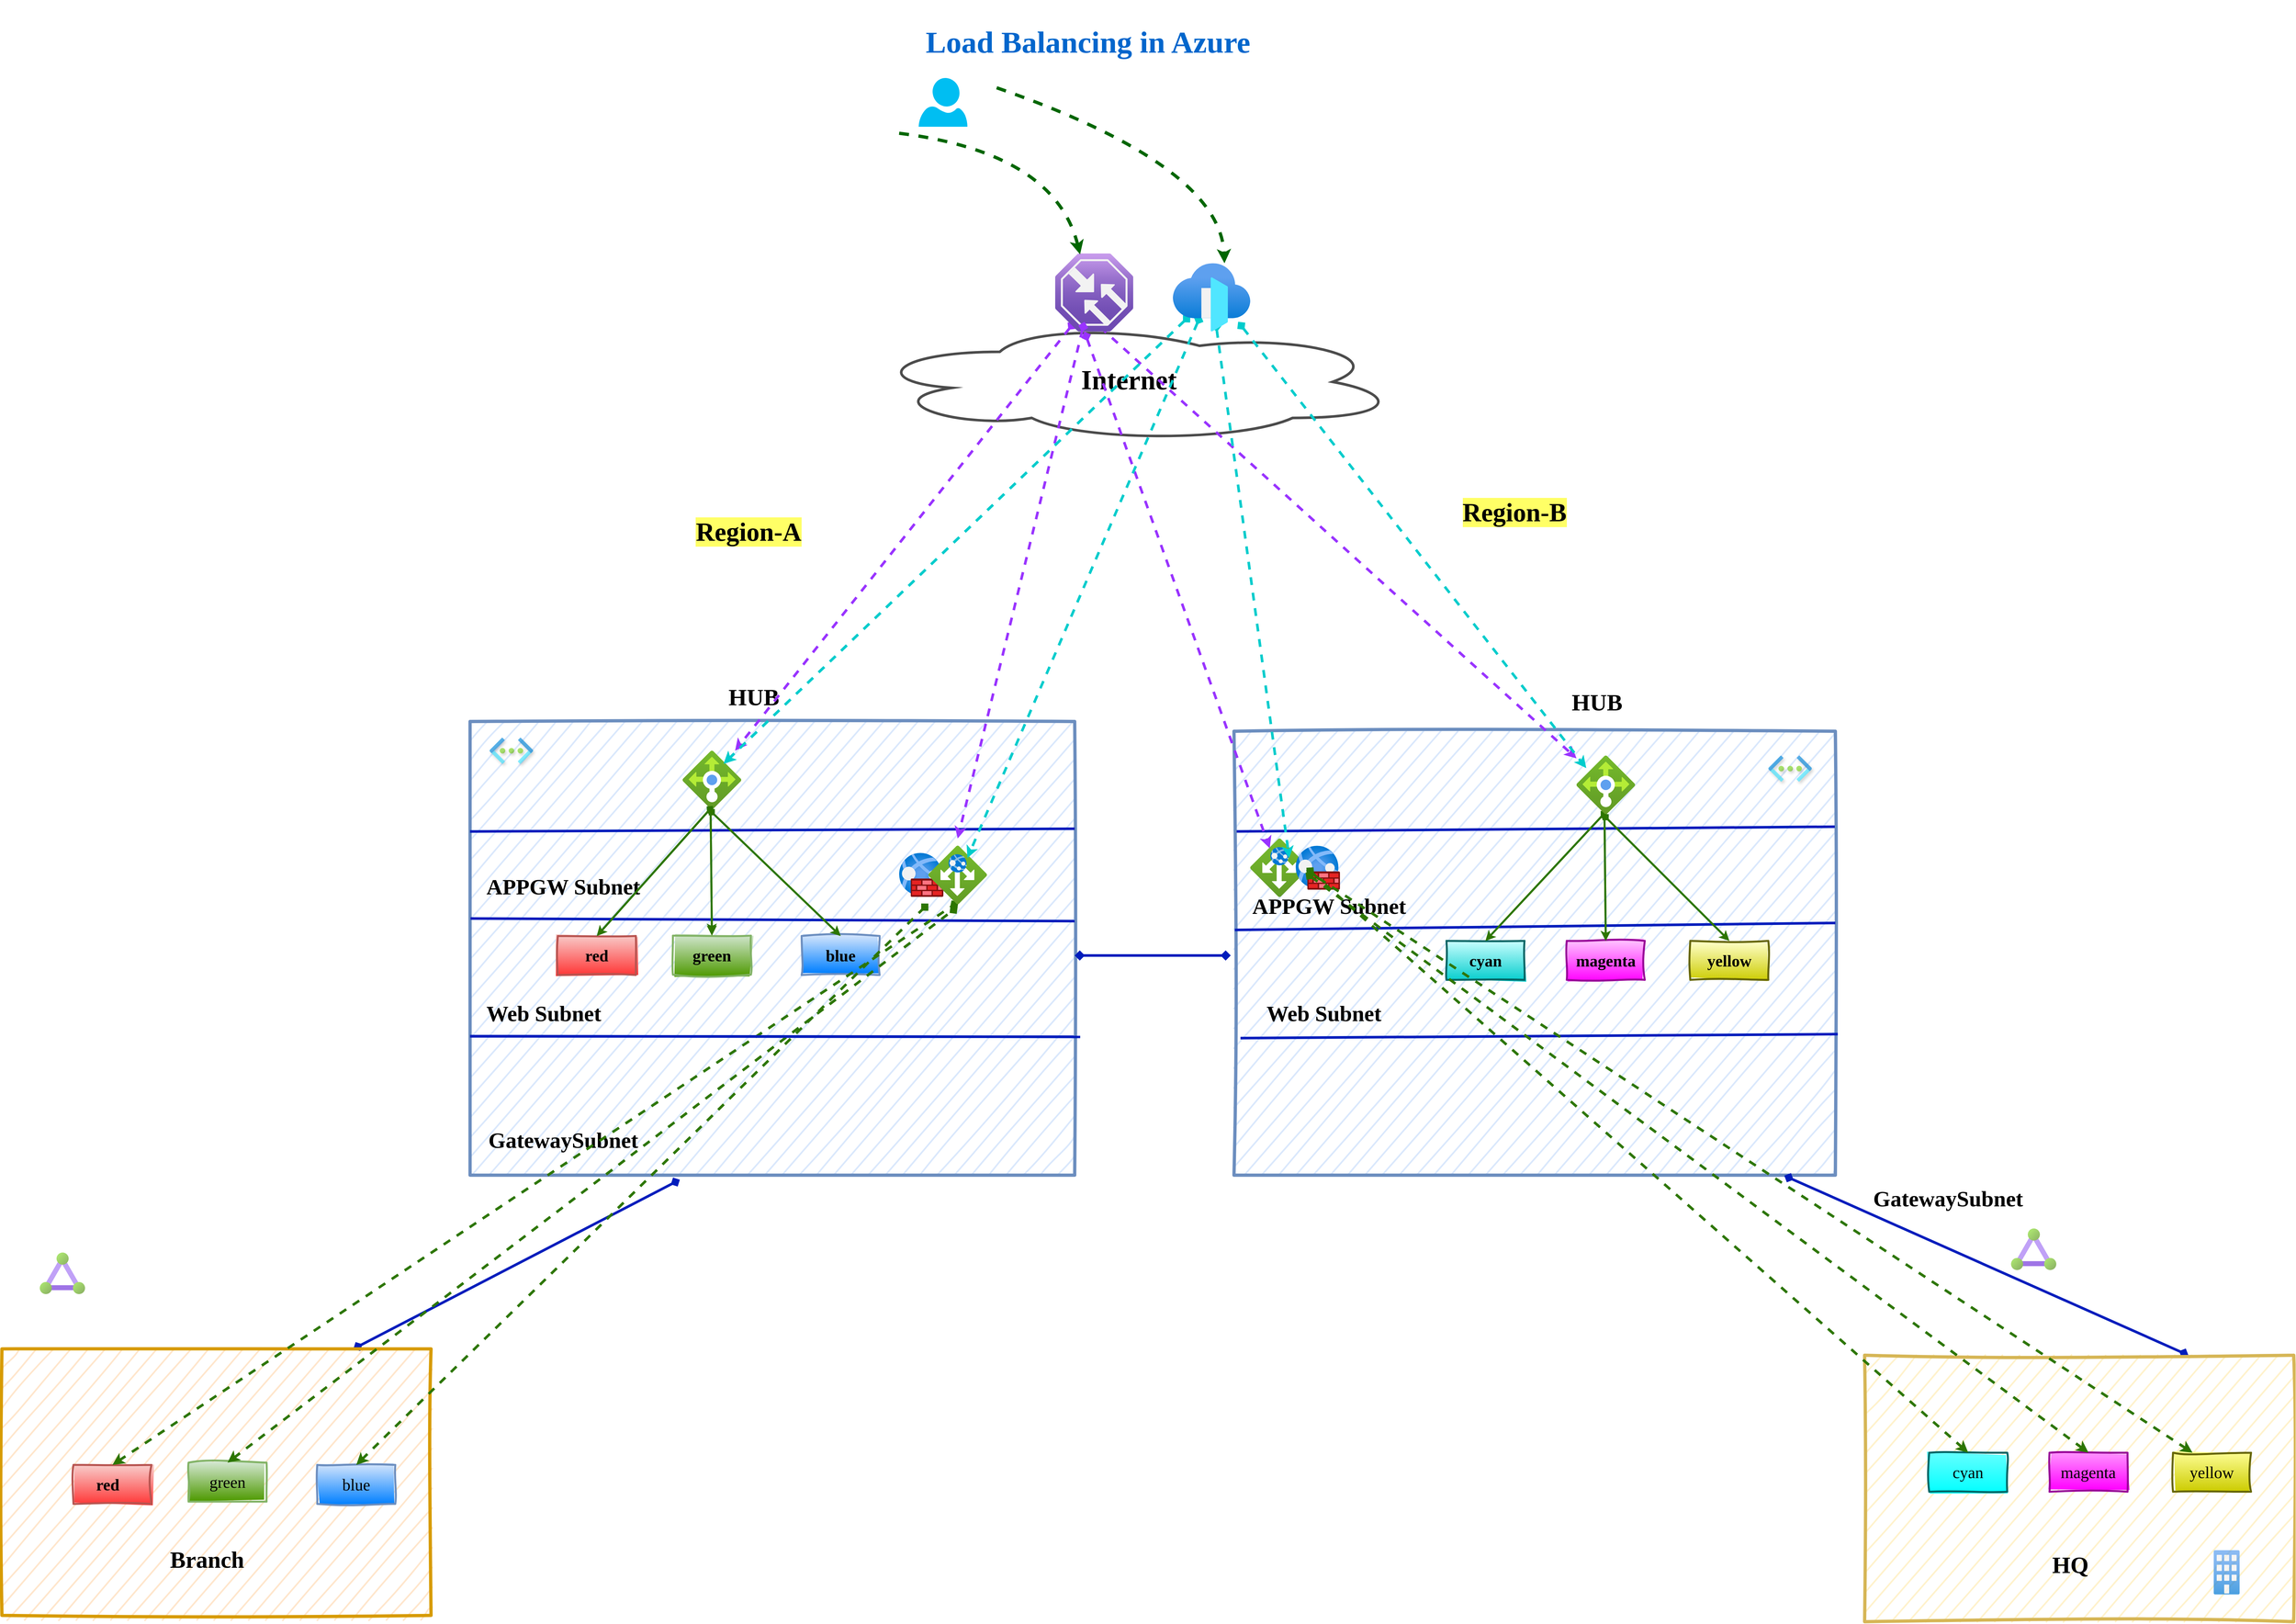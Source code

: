 <mxfile pages="18">
    <diagram id="xAm_WjqhbKw9Kvs9WwH9" name="LB">
        <mxGraphModel dx="3690" dy="3890" grid="1" gridSize="15" guides="1" tooltips="1" connect="1" arrows="1" fold="1" page="1" pageScale="1" pageWidth="850" pageHeight="1100" math="0" shadow="0">
            <root>
                <mxCell id="0"/>
                <mxCell id="1" parent="0"/>
                <mxCell id="2drF-FY8kmEDEjmJ2yYl-21" value="&lt;span style=&quot;color: rgba(0, 0, 0, 0); font-family: monospace; font-size: 0px; text-align: start;&quot;&gt;%3CmxGraphModel%3E%3Croot%3E%3CmxCell%20id%3D%220%22%2F%3E%3CmxCell%20id%3D%221%22%20parent%3D%220%22%2F%3E%3CmxCell%20id%3D%222%22%20value%3D%22%22%20style%3D%22rounded%3D0%3BwhiteSpace%3Dwrap%3Bhtml%3D1%3Bglass%3D0%3BlabelBackgroundColor%3Dnone%3BlabelBorderColor%3Dnone%3Bcomic%3D0%3Bsketch%3D1%3Bjiggle%3D2%3BfillStyle%3Dsolid%3BcurveFitting%3D1%3BsketchStyle%3Drough%3BstrokeColor%3D%23CC00CC%3BstrokeWidth%3D6%3BfontFamily%3DComic%20Sans%20MS%3BfontSize%3D25%3BfillColor%3Dnone%3BdisableMultiStrokeFill%3D1%3BdisableMultiStroke%3D1%3Balign%3Dleft%3BgradientColor%3Dnone%3B%22%20vertex%3D%221%22%20parent%3D%221%22%3E%3CmxGeometry%20x%3D%22-28440%22%20y%3D%22-14970%22%20width%3D%221274%22%20height%3D%22949%22%20as%3D%22geometry%22%2F%3E%3C%2FmxCell%3E%3CmxCell%20id%3D%223%22%20value%3D%22%22%20style%3D%22rounded%3D0%3BwhiteSpace%3Dwrap%3Bhtml%3D1%3BfillColor%3Dnone%3BstrokeColor%3D%230000CC%3BstrokeWidth%3D5%3BfontFamily%3DComic%20Sans%20MS%3Bsketch%3D1%3BcurveFitting%3D1%3Bjiggle%3D2%3BdisableMultiStrokeFill%3D1%3BdisableMultiStroke%3D1%3BhachureGap%3D-1%3BfillWeight%3D-1%3Bshadow%3D0%3BlabelBackgroundColor%3Dnone%3BlabelBorderColor%3Dnone%3BsketchStyle%3Drough%3BhachureAngle%3D-41%3BfillStyle%3Dauto%3B%22%20vertex%3D%221%22%20parent%3D%221%22%3E%3CmxGeometry%20x%3D%22-28390%22%20y%3D%22-14860%22%20width%3D%22930%22%20height%3D%22698%22%20as%3D%22geometry%22%2F%3E%3C%2FmxCell%3E%3CmxCell%20id%3D%224%22%20style%3D%22edgeStyle%3Dnone%3Bsketch%3D0%3BjumpStyle%3Dnone%3BjumpSize%3D2%3BorthogonalLoop%3D1%3BjettySize%3Dauto%3Bhtml%3D1%3Bshadow%3D0%3BstrokeColor%3D%23001DBC%3BstrokeWidth%3D5%3BfontFamily%3DComic%20Sans%20MS%3BfontSize%3D25%3BfontColor%3D%23000000%3BstartArrow%3Dnone%3BstartFill%3D0%3BendArrow%3Dnone%3BendFill%3D0%3Brounded%3D0%3BfillColor%3D%230050ef%3B%22%20edge%3D%221%22%20parent%3D%221%22%3E%3CmxGeometry%20relative%3D%221%22%20as%3D%22geometry%22%3E%3CmxPoint%20x%3D%22-28390%22%20y%3D%22-14717%22%20as%3D%22sourcePoint%22%2F%3E%3CmxPoint%20x%3D%22-27450%22%20y%3D%22-14717%22%20as%3D%22targetPoint%22%2F%3E%3C%2FmxGeometry%3E%3C%2FmxCell%3E%3CmxCell%20id%3D%225%22%20style%3D%22edgeStyle%3Dnone%3Bsketch%3D0%3BjumpStyle%3Dnone%3BjumpSize%3D2%3BorthogonalLoop%3D1%3BjettySize%3Dauto%3Bhtml%3D1%3BexitX%3D0.005%3BexitY%3D0.656%3BexitDx%3D0%3BexitDy%3D0%3Bshadow%3D0%3BstrokeColor%3D%23001DBC%3BstrokeWidth%3D5%3BfontFamily%3DComic%20Sans%20MS%3BfontSize%3D25%3BfontColor%3D%23000000%3BstartArrow%3Dnone%3BstartFill%3D0%3BendArrow%3Dnone%3BendFill%3D0%3Brounded%3D0%3BexitPerimeter%3D0%3BfillColor%3D%230050ef%3B%22%20edge%3D%221%22%20parent%3D%221%22%3E%3CmxGeometry%20relative%3D%221%22%20as%3D%22geometry%22%3E%3CmxPoint%20x%3D%22-28390%22%20y%3D%22-14512.812%22%20as%3D%22sourcePoint%22%2F%3E%3CmxPoint%20x%3D%22-27460%22%20y%3D%22-14517%22%20as%3D%22targetPoint%22%2F%3E%3C%2FmxGeometry%3E%3C%2FmxCell%3E%3CmxCell%20id%3D%226%22%20style%3D%22edgeStyle%3Dnone%3Bsketch%3D0%3BjumpStyle%3Dnone%3BjumpSize%3D2%3BorthogonalLoop%3D1%3BjettySize%3Dauto%3Bhtml%3D1%3BexitX%3D0.005%3BexitY%3D0.656%3BexitDx%3D0%3BexitDy%3D0%3BentryX%3D1.009%3BentryY%3D0.695%3BentryDx%3D0%3BentryDy%3D0%3Bshadow%3D0%3BstrokeColor%3D%23001DBC%3BstrokeWidth%3D5%3BfontFamily%3DComic%20Sans%20MS%3BfontSize%3D25%3BfontColor%3D%23000000%3BstartArrow%3Dnone%3BstartFill%3D0%3BendArrow%3Dnone%3BendFill%3D0%3Brounded%3D0%3BentryPerimeter%3D0%3BexitPerimeter%3D0%3BfillColor%3D%230050ef%3B%22%20edge%3D%221%22%20parent%3D%221%22%3E%3CmxGeometry%20relative%3D%221%22%20as%3D%22geometry%22%3E%3CmxPoint%20x%3D%22-28381%22%20y%3D%22-14240.812%22%20as%3D%22sourcePoint%22%2F%3E%3CmxPoint%20x%3D%22-27442.63%22%20y%3D%22-14239.89%22%20as%3D%22targetPoint%22%2F%3E%3C%2FmxGeometry%3E%3C%2FmxCell%3E%3CmxCell%20id%3D%227%22%20value%3D%22%22%20style%3D%22whiteSpace%3Dwrap%3Bhtml%3D1%3BstrokeWidth%3D3%3B%22%20vertex%3D%221%22%20parent%3D%221%22%3E%3CmxGeometry%20x%3D%22-28210%22%20y%3D%22-14440%22%20width%3D%22520%22%20height%3D%22190%22%20as%3D%22geometry%22%2F%3E%3C%2FmxCell%3E%3CmxCell%20id%3D%228%22%20value%3D%22%22%20style%3D%22aspect%3Dfixed%3Bhtml%3D1%3Bpoints%3D%5B%5D%3Balign%3Dcenter%3Bimage%3BfontSize%3D12%3Bimage%3Dimg%2Flib%2Fazure2%2Fnetworking%2FVirtual_Networks.svg%3Brounded%3D0%3Bglass%3D0%3BlabelBackgroundColor%3D%2366B2FF%3Bsketch%3D1%3BfillStyle%3Dhachure%3BfontFamily%3DComic%20Sans%20MS%3BfontColor%3D%23000000%3Bopacity%3D70%3Bshadow%3D1%3BlabelBorderColor%3Dnone%3BfillWeight%3D-1%3BhachureGap%3D-1%3Bjiggle%3D2%3BdisableMultiStroke%3D1%3BdisableMultiStrokeFill%3D1%3BsketchStyle%3Dcomic%3BstrokeColor%3D%23FFD966%3BstrokeWidth%3D5%3BfillColor%3D%23A9C4EB%3B%22%20vertex%3D%221%22%20parent%3D%221%22%3E%3CmxGeometry%20x%3D%22-27589%22%20y%3D%22-14834%22%20width%3D%2267%22%20height%3D%2240%22%20as%3D%22geometry%22%2F%3E%3C%2FmxCell%3E%3CmxCell%20id%3D%229%22%20value%3D%22%26lt%3Bfont%20style%3D%26quot%3Bfont-size%3A%2025px%3B%26quot%3B%26gt%3B%26lt%3Bb%26gt%3Bred%26lt%3B%2Fb%26gt%3B%26lt%3B%2Ffont%26gt%3B%22%20style%3D%22rounded%3D0%3BwhiteSpace%3Dwrap%3Bhtml%3D1%3Bshadow%3D0%3BlabelBackgroundColor%3Dnone%3BlabelBorderColor%3Dnone%3Bsketch%3D1%3BfillWeight%3D-1%3BhachureGap%3D-1%3BhachureAngle%3D-41%3Bjiggle%3D2%3BdisableMultiStroke%3D1%3BdisableMultiStrokeFill%3D1%3BfillStyle%3Dauto%3BcurveFitting%3D1%3BsketchStyle%3Drough%3BstrokeColor%3D%23b85450%3BstrokeWidth%3D5%3BfontFamily%3DComic%20Sans%20MS%3BfontSize%3D12%3BfillColor%3D%23f8cecc%3BgradientColor%3D%23FF3333%3B%22%20vertex%3D%221%22%20parent%3D%221%22%3E%3CmxGeometry%20x%3D%22-28203%22%20y%3D%22-14334%22%20width%3D%22120%22%20height%3D%2260%22%20as%3D%22geometry%22%2F%3E%3C%2FmxCell%3E%3CmxCell%20id%3D%2210%22%20value%3D%22%26lt%3Bb%26gt%3B%26lt%3Bfont%20style%3D%26quot%3Bfont-size%3A%2025px%3B%26quot%3B%26gt%3Bgreen%26lt%3B%2Ffont%26gt%3B%26lt%3B%2Fb%26gt%3B%22%20style%3D%22rounded%3D0%3BwhiteSpace%3Dwrap%3Bhtml%3D1%3Bshadow%3D0%3BlabelBackgroundColor%3Dnone%3BlabelBorderColor%3Dnone%3Bsketch%3D1%3BfillWeight%3D-1%3BhachureGap%3D-1%3BhachureAngle%3D-41%3Bjiggle%3D2%3BdisableMultiStroke%3D1%3BdisableMultiStrokeFill%3D1%3BfillStyle%3Dauto%3BcurveFitting%3D1%3BsketchStyle%3Drough%3BstrokeColor%3D%2382b366%3BstrokeWidth%3D5%3BfontFamily%3DComic%20Sans%20MS%3BfontSize%3D12%3BfillColor%3D%23d5e8d4%3BgradientColor%3D%234D9900%3B%22%20vertex%3D%221%22%20parent%3D%221%22%3E%3CmxGeometry%20x%3D%22-28026%22%20y%3D%22-14334.5%22%20width%3D%22120%22%20height%3D%2260%22%20as%3D%22geometry%22%2F%3E%3C%2FmxCell%3E%3CmxCell%20id%3D%2211%22%20value%3D%22%26lt%3Bfont%20style%3D%26quot%3Bfont-size%3A%2025px%3B%26quot%3B%26gt%3B%26lt%3Bb%26gt%3Bblue%26lt%3B%2Fb%26gt%3B%26lt%3B%2Ffont%26gt%3B%22%20style%3D%22rounded%3D0%3BwhiteSpace%3Dwrap%3Bhtml%3D1%3Bshadow%3D0%3BlabelBackgroundColor%3Dnone%3BlabelBorderColor%3Dnone%3Bsketch%3D1%3BfillWeight%3D-1%3BhachureGap%3D-1%3BhachureAngle%3D-41%3Bjiggle%3D2%3BdisableMultiStroke%3D1%3BdisableMultiStrokeFill%3D1%3BfillStyle%3Dauto%3BcurveFitting%3D1%3BsketchStyle%3Drough%3BstrokeColor%3D%236c8ebf%3BstrokeWidth%3D5%3BfontFamily%3DComic%20Sans%20MS%3BfontSize%3D12%3BfillColor%3D%23dae8fc%3BgradientColor%3D%23007FFF%3B%22%20vertex%3D%221%22%20parent%3D%221%22%3E%3CmxGeometry%20x%3D%22-27828%22%20y%3D%22-14334%22%20width%3D%22120%22%20height%3D%2260%22%20as%3D%22geometry%22%2F%3E%3C%2FmxCell%3E%3CmxCell%20id%3D%2212%22%20value%3D%22%26lt%3Bb%26gt%3BAKS%20Subnet%26lt%3B%2Fb%26gt%3B%22%20style%3D%22text%3Bhtml%3D1%3Balign%3Dcenter%3BverticalAlign%3Dmiddle%3Bresizable%3D0%3Bpoints%3D%5B%5D%3Bautosize%3D1%3BstrokeColor%3Dnone%3BfillColor%3Dnone%3BfontSize%3D34%3BfontFamily%3DComic%20Sans%20MS%3BfontColor%3D%23000000%3BstrokeWidth%3D5%3B%22%20vertex%3D%221%22%20parent%3D%221%22%3E%3CmxGeometry%20x%3D%22-28397%22%20y%3D%22-14485%22%20width%3D%22220%22%20height%3D%2250%22%20as%3D%22geometry%22%2F%3E%3C%2FmxCell%3E%3CmxCell%20id%3D%2213%22%20value%3D%22GatewaySubnet%22%20style%3D%22text%3Bhtml%3D1%3Balign%3Dcenter%3BverticalAlign%3Dmiddle%3Bresizable%3D0%3Bpoints%3D%5B%5D%3Bautosize%3D1%3BstrokeColor%3Dnone%3BfillColor%3Dnone%3BfontSize%3D34%3BfontFamily%3DComic%20Sans%20MS%3BfontColor%3D%23000000%3BstrokeWidth%3D5%3B%22%20vertex%3D%221%22%20parent%3D%221%22%3E%3CmxGeometry%20x%3D%22-28390%22%20y%3D%22-14245%22%20width%3D%22285%22%20height%3D%2260%22%20as%3D%22geometry%22%2F%3E%3C%2FmxCell%3E%3CmxCell%20id%3D%2214%22%20value%3D%22%22%20style%3D%22aspect%3Dfixed%3Bhtml%3D1%3Bpoints%3D%5B%5D%3Balign%3Dcenter%3Bimage%3BfontSize%3D12%3Bimage%3Dimg%2Flib%2Fazure2%2Fnetworking%2FLoad_Balancers.svg%3Brounded%3D0%3Bshadow%3D0%3BlabelBackgroundColor%3Dnone%3BlabelBorderColor%3Dnone%3Bsketch%3D1%3BfillWeight%3D-1%3BhachureGap%3D-1%3BhachureAngle%3D-41%3Bjiggle%3D2%3BdisableMultiStroke%3D1%3BdisableMultiStrokeFill%3D1%3BfillStyle%3Dauto%3BcurveFitting%3D1%3BsketchStyle%3Drough%3BstrokeColor%3D%236c8ebf%3BstrokeWidth%3D5%3BfontFamily%3DComic%20Sans%20MS%3BfontColor%3Drgb(0%2C%200%2C%200)%3BfillColor%3D%23A9C4EB%3B%22%20vertex%3D%221%22%20parent%3D%221%22%3E%3CmxGeometry%20x%3D%22-28011%22%20y%3D%22-14619%22%20width%3D%2290%22%20height%3D%2290%22%20as%3D%22geometry%22%2F%3E%3C%2FmxCell%3E%3CmxCell%20id%3D%2215%22%20value%3D%22%22%20style%3D%22aspect%3Dfixed%3Bhtml%3D1%3Bpoints%3D%5B%5D%3Balign%3Dcenter%3Bimage%3BfontSize%3D12%3Bimage%3Dimg%2Flib%2Fazure2%2Fnetworking%2FLoad_Balancers.svg%3Brounded%3D0%3Bshadow%3D0%3BlabelBackgroundColor%3Dnone%3BlabelBorderColor%3Dnone%3Bsketch%3D1%3BfillWeight%3D-1%3BhachureGap%3D-1%3BhachureAngle%3D-41%3Bjiggle%3D2%3BdisableMultiStroke%3D1%3BdisableMultiStrokeFill%3D1%3BfillStyle%3Dauto%3BcurveFitting%3D1%3BsketchStyle%3Drough%3BstrokeColor%3D%236c8ebf%3BstrokeWidth%3D5%3BfontFamily%3DComic%20Sans%20MS%3BfontColor%3Drgb(0%2C%200%2C%200)%3BfillColor%3D%23A9C4EB%3B%22%20vertex%3D%221%22%20parent%3D%221%22%3E%3CmxGeometry%20x%3D%22-28011%22%20y%3D%22-14619%22%20width%3D%2290%22%20height%3D%2290%22%20as%3D%22geometry%22%2F%3E%3C%2FmxCell%3E%3CmxCell%20id%3D%2216%22%20value%3D%22%22%20style%3D%22aspect%3Dfixed%3Bhtml%3D1%3Bpoints%3D%5B%5D%3Balign%3Dcenter%3Bimage%3BfontSize%3D12%3Bimage%3Dimg%2Flib%2Fazure2%2Fnetworking%2FLoad_Balancers.svg%3Brounded%3D0%3Bshadow%3D0%3BlabelBackgroundColor%3Dnone%3BlabelBorderColor%3Dnone%3Bsketch%3D1%3BfillWeight%3D-1%3BhachureGap%3D-1%3BhachureAngle%3D-41%3Bjiggle%3D2%3BdisableMultiStroke%3D1%3BdisableMultiStrokeFill%3D1%3BfillStyle%3Dauto%3BcurveFitting%3D1%3BsketchStyle%3Drough%3BstrokeColor%3D%236c8ebf%3BstrokeWidth%3D5%3BfontFamily%3DComic%20Sans%20MS%3BfontColor%3Drgb(0%2C%200%2C%200)%3BfillColor%3D%23A9C4EB%3B%22%20vertex%3D%221%22%20parent%3D%221%22%3E%3CmxGeometry%20x%3D%22-28011%22%20y%3D%22-14617%22%20width%3D%2290%22%20height%3D%2290%22%20as%3D%22geometry%22%2F%3E%3C%2FmxCell%3E%3CmxCell%20id%3D%2217%22%20value%3D%22%26lt%3Bb%26gt%3BNAT%20Subnet%26lt%3B%2Fb%26gt%3B%22%20style%3D%22text%3Bhtml%3D1%3Balign%3Dcenter%3BverticalAlign%3Dmiddle%3Bresizable%3D0%3Bpoints%3D%5B%5D%3Bautosize%3D1%3BstrokeColor%3Dnone%3BfillColor%3Dnone%3BfontSize%3D34%3BfontFamily%3DComic%20Sans%20MS%3BfontColor%3D%23000000%3BstrokeWidth%3D5%3B%22%20vertex%3D%221%22%20parent%3D%221%22%3E%3CmxGeometry%20x%3D%22-28379%22%20y%3D%22-14777%22%20width%3D%22230%22%20height%3D%2250%22%20as%3D%22geometry%22%2F%3E%3C%2FmxCell%3E%3CmxCell%20id%3D%2218%22%20value%3D%22%22%20style%3D%22edgeStyle%3Dnone%3Bsketch%3D0%3BjumpStyle%3Dnone%3BjumpSize%3D2%3BorthogonalLoop%3D1%3BjettySize%3Dauto%3Bhtml%3D1%3BexitX%3D0.005%3BexitY%3D0.656%3BexitDx%3D0%3BexitDy%3D0%3Bshadow%3D0%3BstrokeColor%3D%23001DBC%3BstrokeWidth%3D5%3BfontFamily%3DComic%20Sans%20MS%3BfontSize%3D25%3BfontColor%3D%23000000%3BstartArrow%3Dnone%3BstartFill%3D0%3BendArrow%3Dnone%3BendFill%3D0%3Brounded%3D0%3BexitPerimeter%3D0%3BfillColor%3D%230050ef%3B%22%20edge%3D%221%22%20target%3D%2217%22%20parent%3D%221%22%3E%3CmxGeometry%20relative%3D%221%22%20as%3D%22geometry%22%3E%3CmxPoint%20x%3D%22-28380%22%20y%3D%22-14725.812%22%20as%3D%22sourcePoint%22%2F%3E%3CmxPoint%20x%3D%22-27450%22%20y%3D%22-14730%22%20as%3D%22targetPoint%22%2F%3E%3C%2FmxGeometry%3E%3C%2FmxCell%3E%3CmxCell%20id%3D%2219%22%20value%3D%22%22%20style%3D%22aspect%3Dfixed%3Bhtml%3D1%3Bpoints%3D%5B%5D%3Balign%3Dcenter%3Bimage%3BfontSize%3D12%3Bimage%3Dimg%2Flib%2Fazure2%2Fcompute%2FKubernetes_Services.svg%3BstrokeWidth%3D6%3B%22%20vertex%3D%221%22%20parent%3D%221%22%3E%3CmxGeometry%20x%3D%22-28011%22%20y%3D%22-14435%22%20width%3D%2290.67%22%20height%3D%2280%22%20as%3D%22geometry%22%2F%3E%3C%2FmxCell%3E%3CmxCell%20id%3D%2220%22%20value%3D%22%26lt%3Bfont%20face%3D%26quot%3BComic%20Sans%20MS%26quot%3B%20style%3D%26quot%3Bfont-size%3A%2051px%3B%26quot%3B%26gt%3BOrigin%26lt%3B%2Ffont%26gt%3B%22%20style%3D%22text%3Bhtml%3D1%3Balign%3Dcenter%3BverticalAlign%3Dmiddle%3Bresizable%3D0%3Bpoints%3D%5B%5D%3Bautosize%3D1%3BstrokeColor%3Dnone%3BfillColor%3Dnone%3BfontStyle%3D1%3BfontSize%3D51%3B%22%20vertex%3D%221%22%20parent%3D%221%22%3E%3CmxGeometry%20x%3D%22-28196%22%20y%3D%22-14660%22%20width%3D%22170%22%20height%3D%2280%22%20as%3D%22geometry%22%2F%3E%3C%2FmxCell%3E%3CmxCell%20id%3D%2221%22%20value%3D%22%26lt%3Bfont%20face%3D%26quot%3BComic%20Sans%20MS%26quot%3B%20style%3D%26quot%3Bfont-size%3A%2040px%3B%26quot%3B%26gt%3BAKS%20Private%20Cluster%26lt%3B%2Ffont%26gt%3B%22%20style%3D%22text%3Bhtml%3D1%3Balign%3Dcenter%3BverticalAlign%3Dmiddle%3Bresizable%3D0%3Bpoints%3D%5B%5D%3Bautosize%3D1%3BstrokeColor%3Dnone%3BfillColor%3Dnone%3BfontStyle%3D1%22%20vertex%3D%221%22%20parent%3D%221%22%3E%3CmxGeometry%20x%3D%22-28130%22%20y%3D%22-14490%22%20width%3D%22410%22%20height%3D%2260%22%20as%3D%22geometry%22%2F%3E%3C%2FmxCell%3E%3C%2Froot%3E%3C%2FmxGraphModel%3E&lt;/span&gt;" style="text;html=1;align=center;verticalAlign=middle;resizable=0;points=[];autosize=1;strokeColor=none;fillColor=none;fontSize=50;fontFamily=Comic Sans MS;" parent="1" vertex="1">
                    <mxGeometry x="2180" y="468" width="30" height="75" as="geometry"/>
                </mxCell>
                <mxCell id="mN-0i87dnHJpf8PUKJab-6" value="hub-spoke" parent="0"/>
                <mxCell id="KnMjfsEi4pamALxlfvnQ-3" value="" style="rounded=0;whiteSpace=wrap;html=1;fillColor=#dae8fc;strokeColor=#6c8ebf;strokeWidth=5;fontFamily=Comic Sans MS;sketch=1;curveFitting=1;jiggle=2;disableMultiStrokeFill=1;disableMultiStroke=1;hachureGap=-1;fillWeight=-1;shadow=0;labelBackgroundColor=none;labelBorderColor=none;sketchStyle=rough;hachureAngle=-41;fillStyle=auto;" parent="mN-0i87dnHJpf8PUKJab-6" vertex="1">
                    <mxGeometry x="90" y="-615" width="930" height="698" as="geometry"/>
                </mxCell>
                <mxCell id="KnMjfsEi4pamALxlfvnQ-5" style="edgeStyle=none;sketch=0;jumpStyle=none;jumpSize=2;orthogonalLoop=1;jettySize=auto;html=1;exitX=0.005;exitY=0.656;exitDx=0;exitDy=0;entryX=1.009;entryY=0.695;entryDx=0;entryDy=0;shadow=0;strokeColor=#001DBC;strokeWidth=4;fontFamily=Comic Sans MS;fontSize=25;fontColor=#000000;startArrow=none;startFill=0;endArrow=none;endFill=0;rounded=0;entryPerimeter=0;exitPerimeter=0;fillColor=#0050ef;" parent="mN-0i87dnHJpf8PUKJab-6" target="KnMjfsEi4pamALxlfvnQ-3" edge="1">
                    <mxGeometry relative="1" as="geometry">
                        <mxPoint x="90.0" y="-130.812" as="sourcePoint"/>
                        <mxPoint x="775.86" y="-135.0" as="targetPoint"/>
                    </mxGeometry>
                </mxCell>
                <mxCell id="KnMjfsEi4pamALxlfvnQ-6" value="" style="aspect=fixed;html=1;points=[];align=center;image;fontSize=12;image=img/lib/azure2/networking/Virtual_Networks.svg;rounded=0;glass=0;labelBackgroundColor=#66B2FF;sketch=1;fillStyle=hachure;fontFamily=Comic Sans MS;fontColor=#000000;opacity=70;shadow=1;labelBorderColor=none;fillWeight=-1;hachureGap=-1;jiggle=2;disableMultiStroke=1;disableMultiStrokeFill=1;sketchStyle=comic;strokeColor=#FFD966;strokeWidth=3;fillColor=#A9C4EB;" parent="mN-0i87dnHJpf8PUKJab-6" vertex="1">
                    <mxGeometry x="120" y="-590" width="67" height="40" as="geometry"/>
                </mxCell>
                <mxCell id="mN-0i87dnHJpf8PUKJab-5" style="edgeStyle=none;sketch=0;jumpStyle=none;jumpSize=2;orthogonalLoop=1;jettySize=auto;html=1;exitX=0.005;exitY=0.656;exitDx=0;exitDy=0;entryX=1;entryY=0.44;entryDx=0;entryDy=0;shadow=0;strokeColor=#001DBC;strokeWidth=4;fontFamily=Comic Sans MS;fontSize=25;fontColor=#000000;startArrow=none;startFill=0;endArrow=none;endFill=0;rounded=0;entryPerimeter=0;exitPerimeter=0;fillColor=#0050ef;" parent="mN-0i87dnHJpf8PUKJab-6" target="KnMjfsEi4pamALxlfvnQ-3" edge="1">
                    <mxGeometry relative="1" as="geometry">
                        <mxPoint x="90.69" y="-311.892" as="sourcePoint"/>
                        <mxPoint x="776.55" y="-315.0" as="targetPoint"/>
                    </mxGeometry>
                </mxCell>
                <mxCell id="sStYuL11OvN6GHK9HtLg-14" value="&lt;font style=&quot;font-size: 25px;&quot;&gt;&lt;b&gt;red&lt;/b&gt;&lt;/font&gt;" style="rounded=0;whiteSpace=wrap;html=1;shadow=0;labelBackgroundColor=none;labelBorderColor=none;sketch=1;fillWeight=-1;hachureGap=-1;hachureAngle=-41;jiggle=2;disableMultiStroke=1;disableMultiStrokeFill=1;fillStyle=auto;curveFitting=1;sketchStyle=rough;strokeColor=#b85450;strokeWidth=3;fontFamily=Comic Sans MS;fontSize=12;fillColor=#f8cecc;gradientColor=#FF3333;" parent="mN-0i87dnHJpf8PUKJab-6" vertex="1">
                    <mxGeometry x="225" y="-285" width="120" height="60" as="geometry"/>
                </mxCell>
                <mxCell id="sStYuL11OvN6GHK9HtLg-15" value="&lt;b&gt;&lt;font style=&quot;font-size: 25px;&quot;&gt;green&lt;/font&gt;&lt;/b&gt;" style="rounded=0;whiteSpace=wrap;html=1;shadow=0;labelBackgroundColor=none;labelBorderColor=none;sketch=1;fillWeight=-1;hachureGap=-1;hachureAngle=-41;jiggle=2;disableMultiStroke=1;disableMultiStrokeFill=1;fillStyle=auto;curveFitting=1;sketchStyle=rough;strokeColor=#82b366;strokeWidth=3;fontFamily=Comic Sans MS;fontSize=12;fillColor=#d5e8d4;gradientColor=#4D9900;" parent="mN-0i87dnHJpf8PUKJab-6" vertex="1">
                    <mxGeometry x="402" y="-285.5" width="120" height="60" as="geometry"/>
                </mxCell>
                <mxCell id="sStYuL11OvN6GHK9HtLg-16" value="&lt;font style=&quot;font-size: 25px;&quot;&gt;&lt;b&gt;blue&lt;/b&gt;&lt;/font&gt;" style="rounded=0;whiteSpace=wrap;html=1;shadow=0;labelBackgroundColor=none;labelBorderColor=none;sketch=1;fillWeight=-1;hachureGap=-1;hachureAngle=-41;jiggle=2;disableMultiStroke=1;disableMultiStrokeFill=1;fillStyle=auto;curveFitting=1;sketchStyle=rough;strokeColor=#6c8ebf;strokeWidth=3;fontFamily=Comic Sans MS;fontSize=12;fillColor=#dae8fc;gradientColor=#007FFF;" parent="mN-0i87dnHJpf8PUKJab-6" vertex="1">
                    <mxGeometry x="600" y="-285" width="120" height="60" as="geometry"/>
                </mxCell>
                <mxCell id="NtSinPYiAu8do6E354et-4" value="" style="rounded=0;whiteSpace=wrap;html=1;fillColor=#dae8fc;strokeColor=#6c8ebf;strokeWidth=5;fontFamily=Comic Sans MS;sketch=1;curveFitting=1;jiggle=2;disableMultiStrokeFill=1;disableMultiStroke=1;hachureGap=-1;fillWeight=-1;shadow=0;labelBackgroundColor=none;labelBorderColor=none;sketchStyle=rough;hachureAngle=-41;fillStyle=auto;" parent="mN-0i87dnHJpf8PUKJab-6" vertex="1">
                    <mxGeometry x="1265" y="-600" width="925" height="683" as="geometry"/>
                </mxCell>
                <mxCell id="NtSinPYiAu8do6E354et-19" value="&lt;font size=&quot;1&quot; style=&quot;&quot;&gt;&lt;b style=&quot;font-size: 25px;&quot;&gt;cyan&lt;/b&gt;&lt;/font&gt;" style="rounded=0;whiteSpace=wrap;html=1;shadow=0;labelBackgroundColor=none;labelBorderColor=none;sketch=1;fillWeight=-1;hachureGap=-1;hachureAngle=-41;jiggle=2;disableMultiStroke=1;disableMultiStrokeFill=1;fillStyle=auto;curveFitting=1;sketchStyle=rough;strokeColor=#006666;strokeWidth=3;fontFamily=Comic Sans MS;fontSize=12;fillColor=#CCFFFF;gradientColor=#00CCCC;" parent="mN-0i87dnHJpf8PUKJab-6" vertex="1">
                    <mxGeometry x="1591.86" y="-277.5" width="120" height="60" as="geometry"/>
                </mxCell>
                <mxCell id="NtSinPYiAu8do6E354et-20" value="&lt;font style=&quot;font-size: 25px;&quot;&gt;&lt;b&gt;magenta&lt;/b&gt;&lt;/font&gt;" style="rounded=0;whiteSpace=wrap;html=1;shadow=0;labelBackgroundColor=none;labelBorderColor=none;sketch=1;fillWeight=-1;hachureGap=-1;hachureAngle=-41;jiggle=2;disableMultiStroke=1;disableMultiStrokeFill=1;fillStyle=auto;curveFitting=1;sketchStyle=rough;strokeColor=#990099;strokeWidth=3;fontFamily=Comic Sans MS;fontSize=12;fillColor=#FFCCFF;gradientColor=#FF00FF;" parent="mN-0i87dnHJpf8PUKJab-6" vertex="1">
                    <mxGeometry x="1776.86" y="-277.5" width="120" height="60" as="geometry"/>
                </mxCell>
                <mxCell id="NtSinPYiAu8do6E354et-21" value="&lt;span style=&quot;font-size: 25px;&quot;&gt;&lt;b&gt;yellow&lt;/b&gt;&lt;/span&gt;" style="rounded=0;whiteSpace=wrap;html=1;shadow=0;labelBackgroundColor=none;labelBorderColor=none;sketch=1;fillWeight=-1;hachureGap=-1;hachureAngle=-41;jiggle=2;disableMultiStroke=1;disableMultiStrokeFill=1;fillStyle=auto;curveFitting=1;sketchStyle=rough;strokeColor=#666600;strokeWidth=3;fontFamily=Comic Sans MS;fontSize=12;fillColor=#FFFFCC;gradientColor=#CCCC00;" parent="mN-0i87dnHJpf8PUKJab-6" vertex="1">
                    <mxGeometry x="1966.86" y="-277.5" width="120" height="60" as="geometry"/>
                </mxCell>
                <mxCell id="jHjfmD3Z2bBNrhrUtHnD-41" style="edgeStyle=none;rounded=0;orthogonalLoop=1;jettySize=auto;html=1;exitX=0.347;exitY=1.01;exitDx=0;exitDy=0;entryX=0.819;entryY=0;entryDx=0;entryDy=0;strokeColor=#001DBC;strokeWidth=4;fontFamily=Comic Sans MS;fontSize=12;fontColor=#FF3333;startArrow=diamond;startFill=1;endArrow=diamond;endFill=1;fillColor=#0050ef;exitPerimeter=0;entryPerimeter=0;" parent="mN-0i87dnHJpf8PUKJab-6" edge="1" target="4ty7zOa8v1ebWIwtcDoK-1" source="KnMjfsEi4pamALxlfvnQ-3">
                    <mxGeometry relative="1" as="geometry">
                        <mxPoint x="-503" y="150" as="sourcePoint"/>
                        <mxPoint x="-413" y="350.25" as="targetPoint"/>
                    </mxGeometry>
                </mxCell>
                <mxCell id="4ty7zOa8v1ebWIwtcDoK-1" value="" style="rounded=0;whiteSpace=wrap;html=1;fillColor=#ffe6cc;strokeColor=#d79b00;strokeWidth=5;sketch=1;curveFitting=1;jiggle=2;disableMultiStrokeFill=1;disableMultiStroke=1;fillStyle=hachure;" parent="mN-0i87dnHJpf8PUKJab-6" vertex="1">
                    <mxGeometry x="-630" y="350.25" width="660" height="410" as="geometry"/>
                </mxCell>
                <mxCell id="jHjfmD3Z2bBNrhrUtHnD-42" style="edgeStyle=none;rounded=0;orthogonalLoop=1;jettySize=auto;html=1;exitX=0.5;exitY=0;exitDx=0;exitDy=0;entryX=0.915;entryY=1.001;entryDx=0;entryDy=0;strokeColor=#001DBC;strokeWidth=4;fontFamily=Comic Sans MS;fontSize=12;fontColor=#FF3333;startArrow=diamond;startFill=1;endArrow=diamond;endFill=1;fillColor=#0050ef;entryPerimeter=0;" parent="mN-0i87dnHJpf8PUKJab-6" edge="1" target="NtSinPYiAu8do6E354et-4">
                    <mxGeometry relative="1" as="geometry">
                        <mxPoint x="2733.0" y="360" as="sourcePoint"/>
                        <mxPoint x="2825.5" y="158" as="targetPoint"/>
                    </mxGeometry>
                </mxCell>
                <mxCell id="jHjfmD3Z2bBNrhrUtHnD-3" value="&lt;h5&gt;&lt;br&gt;&lt;/h5&gt;" style="rounded=0;whiteSpace=wrap;html=1;fillColor=#fff2cc;strokeColor=#d6b656;sketch=1;curveFitting=1;jiggle=2;disableMultiStrokeFill=1;disableMultiStroke=1;strokeWidth=5;fillStyle=hachure;" parent="mN-0i87dnHJpf8PUKJab-6" vertex="1">
                    <mxGeometry x="2235" y="360" width="660" height="410" as="geometry"/>
                </mxCell>
                <mxCell id="jHjfmD3Z2bBNrhrUtHnD-30" value="&lt;b style=&quot;font-size: 25px;&quot;&gt;red&lt;span style=&quot;white-space: pre;&quot;&gt;&#9;&lt;/span&gt;&lt;/b&gt;" style="rounded=0;whiteSpace=wrap;html=1;shadow=0;labelBackgroundColor=none;labelBorderColor=none;sketch=1;fillWeight=-1;hachureGap=-1;hachureAngle=-41;jiggle=2;disableMultiStroke=1;disableMultiStrokeFill=1;fillStyle=auto;curveFitting=1;sketchStyle=rough;strokeColor=#b85450;strokeWidth=3;fontFamily=Comic Sans MS;fontSize=12;fillColor=#f8cecc;gradientColor=#FF3333;" parent="mN-0i87dnHJpf8PUKJab-6" vertex="1">
                    <mxGeometry x="-520" y="528.75" width="120" height="60" as="geometry"/>
                </mxCell>
                <mxCell id="jHjfmD3Z2bBNrhrUtHnD-31" value="&lt;font style=&quot;font-size: 25px;&quot;&gt;green&lt;/font&gt;" style="rounded=0;whiteSpace=wrap;html=1;shadow=0;labelBackgroundColor=none;labelBorderColor=none;sketch=1;fillWeight=-1;hachureGap=-1;hachureAngle=-41;jiggle=2;disableMultiStroke=1;disableMultiStrokeFill=1;fillStyle=auto;curveFitting=1;sketchStyle=rough;strokeColor=#82b366;strokeWidth=3;fontFamily=Comic Sans MS;fontSize=12;fillColor=#d5e8d4;gradientColor=#4D9900;" parent="mN-0i87dnHJpf8PUKJab-6" vertex="1">
                    <mxGeometry x="-343" y="525.25" width="120" height="60" as="geometry"/>
                </mxCell>
                <mxCell id="jHjfmD3Z2bBNrhrUtHnD-32" value="&lt;font style=&quot;font-size: 25px;&quot;&gt;blue&lt;/font&gt;" style="rounded=0;whiteSpace=wrap;html=1;shadow=0;labelBackgroundColor=none;labelBorderColor=none;sketch=1;fillWeight=-1;hachureGap=-1;hachureAngle=-41;jiggle=2;disableMultiStroke=1;disableMultiStrokeFill=1;fillStyle=auto;curveFitting=1;sketchStyle=rough;strokeColor=#6c8ebf;strokeWidth=3;fontFamily=Comic Sans MS;fontSize=12;fillColor=#dae8fc;gradientColor=#007FFF;" parent="mN-0i87dnHJpf8PUKJab-6" vertex="1">
                    <mxGeometry x="-145" y="528.75" width="120" height="60" as="geometry"/>
                </mxCell>
                <mxCell id="jHjfmD3Z2bBNrhrUtHnD-33" value="&lt;font style=&quot;font-size: 25px;&quot;&gt;cyan&lt;/font&gt;" style="rounded=0;whiteSpace=wrap;html=1;shadow=0;labelBackgroundColor=none;labelBorderColor=none;sketch=1;fillWeight=-1;hachureGap=-1;hachureAngle=-41;jiggle=2;disableMultiStroke=1;disableMultiStrokeFill=1;fillStyle=auto;curveFitting=1;sketchStyle=rough;strokeColor=#006666;strokeWidth=3;fontFamily=Comic Sans MS;fontSize=12;fillColor=#66FFFF;gradientColor=#00FFFF;" parent="mN-0i87dnHJpf8PUKJab-6" vertex="1">
                    <mxGeometry x="2334.36" y="510" width="120" height="60" as="geometry"/>
                </mxCell>
                <mxCell id="jHjfmD3Z2bBNrhrUtHnD-34" value="&lt;font style=&quot;font-size: 25px;&quot;&gt;magenta&lt;/font&gt;" style="rounded=0;whiteSpace=wrap;html=1;shadow=0;labelBackgroundColor=none;labelBorderColor=none;sketch=1;fillWeight=-1;hachureGap=-1;hachureAngle=-41;jiggle=2;disableMultiStroke=1;disableMultiStrokeFill=1;fillStyle=auto;curveFitting=1;sketchStyle=rough;strokeColor=#990099;strokeWidth=3;fontFamily=Comic Sans MS;fontSize=12;fillColor=#FF99FF;gradientColor=#FF00FF;" parent="mN-0i87dnHJpf8PUKJab-6" vertex="1">
                    <mxGeometry x="2519.36" y="510" width="120" height="60" as="geometry"/>
                </mxCell>
                <mxCell id="jHjfmD3Z2bBNrhrUtHnD-35" value="&lt;font style=&quot;font-size: 25px;&quot;&gt;yellow&lt;/font&gt;" style="rounded=0;whiteSpace=wrap;html=1;shadow=0;labelBackgroundColor=none;labelBorderColor=none;sketch=1;fillWeight=-1;hachureGap=-1;hachureAngle=-41;jiggle=2;disableMultiStroke=1;disableMultiStrokeFill=1;fillStyle=auto;curveFitting=1;sketchStyle=rough;strokeColor=#666600;strokeWidth=3;fontFamily=Comic Sans MS;fontSize=12;fillColor=#FFFF99;gradientColor=#CCCC00;" parent="mN-0i87dnHJpf8PUKJab-6" vertex="1">
                    <mxGeometry x="2709.36" y="510" width="120" height="60" as="geometry"/>
                </mxCell>
                <mxCell id="NtSinPYiAu8do6E354et-16" style="edgeStyle=none;sketch=0;jumpStyle=none;jumpSize=2;orthogonalLoop=1;jettySize=auto;html=1;exitX=-0.006;exitY=1.095;exitDx=0;exitDy=0;entryX=1;entryY=0.426;entryDx=0;entryDy=0;shadow=0;strokeColor=#001DBC;strokeWidth=4;fontFamily=Comic Sans MS;fontSize=25;fontColor=#000000;startArrow=none;startFill=0;endArrow=none;endFill=0;rounded=0;entryPerimeter=0;exitPerimeter=0;fillColor=#0050ef;" parent="mN-0i87dnHJpf8PUKJab-6" source="mXrqw4XK9H3Em6JY_WFt-38" edge="1">
                    <mxGeometry relative="1" as="geometry">
                        <mxPoint x="1265.0" y="-307.892" as="sourcePoint"/>
                        <mxPoint x="2190" y="-305.042" as="targetPoint"/>
                    </mxGeometry>
                </mxCell>
                <mxCell id="NtSinPYiAu8do6E354et-6" style="edgeStyle=none;sketch=0;jumpStyle=none;jumpSize=2;orthogonalLoop=1;jettySize=auto;html=1;exitX=0.005;exitY=0.656;exitDx=0;exitDy=0;entryX=1.004;entryY=0.634;entryDx=0;entryDy=0;shadow=0;strokeColor=#001DBC;strokeWidth=4;fontFamily=Comic Sans MS;fontSize=25;fontColor=#000000;startArrow=none;startFill=0;endArrow=none;endFill=0;rounded=0;entryPerimeter=0;exitPerimeter=0;fillColor=#0050ef;" parent="mN-0i87dnHJpf8PUKJab-6" edge="1">
                    <mxGeometry relative="1" as="geometry">
                        <mxPoint x="1275.0" y="-127.902" as="sourcePoint"/>
                        <mxPoint x="2193.7" y="-133.978" as="targetPoint"/>
                    </mxGeometry>
                </mxCell>
                <mxCell id="NtSinPYiAu8do6E354et-31" style="edgeStyle=none;sketch=0;jumpStyle=none;jumpSize=2;orthogonalLoop=1;jettySize=auto;html=1;exitX=0.005;exitY=0.656;exitDx=0;exitDy=0;entryX=0.999;entryY=0.215;entryDx=0;entryDy=0;shadow=0;strokeColor=#001DBC;strokeWidth=4;fontFamily=Comic Sans MS;fontSize=25;fontColor=#000000;startArrow=none;startFill=0;endArrow=none;endFill=0;rounded=0;entryPerimeter=0;exitPerimeter=0;fillColor=#0050ef;" parent="mN-0i87dnHJpf8PUKJab-6" target="NtSinPYiAu8do6E354et-4" edge="1">
                    <mxGeometry relative="1" as="geometry">
                        <mxPoint x="1269.14" y="-445.902" as="sourcePoint"/>
                        <mxPoint x="1955.0" y="-450.0" as="targetPoint"/>
                    </mxGeometry>
                </mxCell>
                <mxCell id="jHjfmD3Z2bBNrhrUtHnD-40" value="&lt;b&gt;&lt;font style=&quot;font-size: 36px;&quot;&gt;Branch&lt;/font&gt;&lt;/b&gt;" style="text;html=1;align=center;verticalAlign=middle;resizable=0;points=[];autosize=1;strokeColor=none;fillColor=none;fontSize=25;fontFamily=Comic Sans MS;fontColor=#000000;rounded=1;shadow=1;labelBackgroundColor=none;labelBorderColor=none;fillWeight=-1;hachureGap=-1;jiggle=2;disableMultiStroke=1;disableMultiStrokeFill=1;sketchStyle=comic;strokeWidth=3;" parent="mN-0i87dnHJpf8PUKJab-6" vertex="1">
                    <mxGeometry x="-390" y="645" width="150" height="60" as="geometry"/>
                </mxCell>
                <mxCell id="jHjfmD3Z2bBNrhrUtHnD-38" value="&lt;b&gt;&lt;font style=&quot;font-size: 36px;&quot;&gt;HQ&lt;/font&gt;&lt;/b&gt;" style="text;html=1;align=center;verticalAlign=middle;resizable=0;points=[];autosize=1;strokeColor=none;fillColor=none;fontSize=25;fontFamily=Comic Sans MS;rounded=1;shadow=1;labelBackgroundColor=none;labelBorderColor=none;fillWeight=-1;hachureGap=-1;jiggle=2;disableMultiStroke=1;disableMultiStrokeFill=1;sketchStyle=comic;strokeWidth=3;fillStyle=solid;" parent="mN-0i87dnHJpf8PUKJab-6" vertex="1">
                    <mxGeometry x="2506" y="653" width="90" height="60" as="geometry"/>
                </mxCell>
                <mxCell id="jHjfmD3Z2bBNrhrUtHnD-2" value="" style="aspect=fixed;html=1;points=[];align=center;image;fontSize=12;image=img/lib/azure2/other/Exchange_On_Premises_Access.svg;rounded=0;glass=0;labelBackgroundColor=#66B2FF;sketch=1;fillStyle=hachure;fontFamily=Comic Sans MS;fontColor=#000000;opacity=70;" parent="mN-0i87dnHJpf8PUKJab-6" vertex="1">
                    <mxGeometry x="2771.86" y="660" width="40" height="68" as="geometry"/>
                </mxCell>
                <mxCell id="mXrqw4XK9H3Em6JY_WFt-2" value="" style="aspect=fixed;html=1;points=[];align=center;image;fontSize=12;image=img/lib/azure2/networking/ExpressRoute_Circuits.svg;rounded=0;glass=0;labelBackgroundColor=#66B2FF;sketch=1;fillStyle=hachure;fontFamily=Comic Sans MS;fontColor=#000000;opacity=70;" parent="mN-0i87dnHJpf8PUKJab-6" vertex="1">
                    <mxGeometry x="2460" y="165" width="70" height="64" as="geometry"/>
                </mxCell>
                <mxCell id="mXrqw4XK9H3Em6JY_WFt-1" value="" style="aspect=fixed;html=1;points=[];align=center;image;fontSize=12;image=img/lib/azure2/networking/ExpressRoute_Circuits.svg;rounded=0;glass=0;labelBackgroundColor=#66B2FF;sketch=1;fillStyle=hachure;fontFamily=Comic Sans MS;fontColor=#000000;opacity=70;" parent="mN-0i87dnHJpf8PUKJab-6" vertex="1">
                    <mxGeometry x="-572" y="202" width="70" height="64" as="geometry"/>
                </mxCell>
                <mxCell id="NtSinPYiAu8do6E354et-7" value="" style="aspect=fixed;html=1;points=[];align=center;image;fontSize=12;image=img/lib/azure2/networking/Virtual_Networks.svg;rounded=0;glass=0;labelBackgroundColor=#66B2FF;sketch=1;fillStyle=hachure;fontFamily=Comic Sans MS;fontColor=#000000;opacity=70;shadow=1;labelBorderColor=none;fillWeight=-1;hachureGap=-1;jiggle=2;disableMultiStroke=1;disableMultiStrokeFill=1;sketchStyle=comic;strokeColor=#FFD966;strokeWidth=3;fillColor=#A9C4EB;" parent="mN-0i87dnHJpf8PUKJab-6" vertex="1">
                    <mxGeometry x="2086.86" y="-562.5" width="67" height="40" as="geometry"/>
                </mxCell>
                <mxCell id="mXrqw4XK9H3Em6JY_WFt-3" style="edgeStyle=none;rounded=0;orthogonalLoop=1;jettySize=auto;html=1;strokeColor=#001DBC;strokeWidth=4;fontFamily=Comic Sans MS;fontSize=12;fontColor=#FF3333;startArrow=diamond;startFill=1;endArrow=diamond;endFill=1;fillColor=#0050ef;" parent="mN-0i87dnHJpf8PUKJab-6" edge="1">
                    <mxGeometry relative="1" as="geometry">
                        <mxPoint x="1020" y="-255" as="sourcePoint"/>
                        <mxPoint x="1260" y="-255" as="targetPoint"/>
                    </mxGeometry>
                </mxCell>
                <mxCell id="NtSinPYiAu8do6E354et-1" value="" style="ellipse;shape=cloud;whiteSpace=wrap;html=1;rounded=0;glass=0;labelBackgroundColor=default;sketch=0;fillStyle=auto;strokeColor=#000000;strokeWidth=4;fontFamily=Comic Sans MS;fontSize=25;fontColor=#000000;fillColor=none;gradientColor=none;opacity=70;" parent="mN-0i87dnHJpf8PUKJab-6" vertex="1">
                    <mxGeometry x="700" y="-1230" width="819" height="185" as="geometry"/>
                </mxCell>
                <mxCell id="mXrqw4XK9H3Em6JY_WFt-37" value="APPGW Subnet" style="text;html=1;align=center;verticalAlign=middle;resizable=0;points=[];autosize=1;strokeColor=none;fillColor=none;fontSize=34;fontFamily=Comic Sans MS;fontColor=#000000;fontStyle=1" parent="mN-0i87dnHJpf8PUKJab-6" vertex="1">
                    <mxGeometry x="90.5" y="-390" width="285" height="60" as="geometry"/>
                </mxCell>
                <mxCell id="mXrqw4XK9H3Em6JY_WFt-33" value="Web Subnet" style="text;html=1;align=center;verticalAlign=middle;resizable=0;points=[];autosize=1;strokeColor=none;fillColor=none;fontSize=34;fontFamily=Comic Sans MS;fontColor=#000000;fontStyle=1" parent="mN-0i87dnHJpf8PUKJab-6" vertex="1">
                    <mxGeometry x="83" y="-195" width="240" height="60" as="geometry"/>
                </mxCell>
                <mxCell id="mXrqw4XK9H3Em6JY_WFt-35" value="GatewaySubnet" style="text;html=1;align=center;verticalAlign=middle;resizable=0;points=[];autosize=1;strokeColor=none;fillColor=none;fontSize=34;fontFamily=Comic Sans MS;fontColor=#000000;fontStyle=1" parent="mN-0i87dnHJpf8PUKJab-6" vertex="1">
                    <mxGeometry x="90" width="285" height="60" as="geometry"/>
                </mxCell>
                <mxCell id="mXrqw4XK9H3Em6JY_WFt-34" value="GatewaySubnet" style="text;html=1;align=center;verticalAlign=middle;resizable=0;points=[];autosize=1;strokeColor=none;fillColor=none;fontSize=34;fontFamily=Comic Sans MS;fontColor=#000000;fontStyle=1" parent="mN-0i87dnHJpf8PUKJab-6" vertex="1">
                    <mxGeometry x="2220" y="90" width="285" height="60" as="geometry"/>
                </mxCell>
                <mxCell id="mXrqw4XK9H3Em6JY_WFt-36" value="Web Subnet" style="text;html=1;align=center;verticalAlign=middle;resizable=0;points=[];autosize=1;strokeColor=none;fillColor=none;fontSize=34;fontFamily=Comic Sans MS;fontColor=#000000;fontStyle=1" parent="mN-0i87dnHJpf8PUKJab-6" vertex="1">
                    <mxGeometry x="1283" y="-195" width="240" height="60" as="geometry"/>
                </mxCell>
                <mxCell id="mXrqw4XK9H3Em6JY_WFt-38" value="APPGW Subnet" style="text;html=1;align=center;verticalAlign=middle;resizable=0;points=[];autosize=1;strokeColor=none;fillColor=none;fontSize=34;fontFamily=Comic Sans MS;fontColor=#000000;fontStyle=1" parent="mN-0i87dnHJpf8PUKJab-6" vertex="1">
                    <mxGeometry x="1268" y="-360" width="285" height="60" as="geometry"/>
                </mxCell>
                <mxCell id="mXrqw4XK9H3Em6JY_WFt-31" value="&lt;font style=&quot;font-size: 42px;&quot;&gt;Internet&lt;/font&gt;" style="text;html=1;align=center;verticalAlign=middle;resizable=0;points=[];autosize=1;strokeColor=none;fillColor=none;fontSize=34;fontFamily=Comic Sans MS;fontColor=#000000;fontStyle=1" parent="mN-0i87dnHJpf8PUKJab-6" vertex="1">
                    <mxGeometry x="998" y="-1170" width="210" height="60" as="geometry"/>
                </mxCell>
                <mxCell id="jHjfmD3Z2bBNrhrUtHnD-36" value="&lt;font size=&quot;1&quot; style=&quot;&quot;&gt;&lt;b style=&quot;font-size: 36px;&quot;&gt;HUB&lt;/b&gt;&lt;/font&gt;" style="text;html=1;align=center;verticalAlign=middle;resizable=0;points=[];autosize=1;strokeColor=none;fillColor=none;fontSize=25;fontFamily=Comic Sans MS;fontColor=#000000;rounded=1;shadow=1;labelBackgroundColor=none;labelBorderColor=none;fillWeight=-1;hachureGap=-1;jiggle=2;disableMultiStroke=1;disableMultiStrokeFill=1;sketchStyle=comic;strokeWidth=3;" parent="mN-0i87dnHJpf8PUKJab-6" vertex="1">
                    <mxGeometry x="473" y="-682" width="105" height="60" as="geometry"/>
                </mxCell>
                <mxCell id="NtSinPYiAu8do6E354et-5" value="&lt;font size=&quot;1&quot; style=&quot;&quot;&gt;&lt;span style=&quot;font-size: 36px;&quot;&gt;HUB&lt;/span&gt;&lt;/font&gt;" style="text;html=1;align=center;verticalAlign=middle;resizable=0;points=[];autosize=1;strokeColor=none;fillColor=none;fontSize=25;fontFamily=Comic Sans MS;fontColor=#000000;rounded=1;shadow=1;labelBackgroundColor=none;labelBorderColor=none;fillWeight=-1;hachureGap=-1;jiggle=2;disableMultiStroke=1;disableMultiStrokeFill=1;sketchStyle=comic;strokeWidth=6;arcSize=0;fontStyle=1" parent="mN-0i87dnHJpf8PUKJab-6" vertex="1">
                    <mxGeometry x="1770" y="-674" width="105" height="60" as="geometry"/>
                </mxCell>
                <mxCell id="NtSinPYiAu8do6E354et-30" style="edgeStyle=none;sketch=0;jumpStyle=none;jumpSize=2;orthogonalLoop=1;jettySize=auto;html=1;exitX=0.005;exitY=0.656;exitDx=0;exitDy=0;shadow=0;strokeColor=#001DBC;strokeWidth=4;fontFamily=Comic Sans MS;fontSize=25;fontColor=#000000;startArrow=none;startFill=0;endArrow=none;endFill=0;rounded=0;exitPerimeter=0;fillColor=#0050ef;" parent="mN-0i87dnHJpf8PUKJab-6" edge="1">
                    <mxGeometry relative="1" as="geometry">
                        <mxPoint x="90" y="-445.812" as="sourcePoint"/>
                        <mxPoint x="1020" y="-450" as="targetPoint"/>
                    </mxGeometry>
                </mxCell>
                <mxCell id="5SaRLgWa_dudady9_c24-1" value="&lt;font size=&quot;1&quot; style=&quot;&quot;&gt;&lt;b style=&quot;background-color: rgb(255, 255, 102); font-size: 40px;&quot;&gt;Region-A&lt;/b&gt;&lt;/font&gt;" style="text;html=1;align=center;verticalAlign=middle;resizable=0;points=[];autosize=1;strokeColor=none;fillColor=none;fontSize=25;fontFamily=Comic Sans MS;fontColor=#000000;rounded=1;shadow=1;labelBackgroundColor=none;labelBorderColor=none;fillWeight=-1;hachureGap=-1;jiggle=2;disableMultiStroke=1;disableMultiStrokeFill=1;sketchStyle=comic;strokeWidth=9;" parent="mN-0i87dnHJpf8PUKJab-6" vertex="1">
                    <mxGeometry x="413" y="-937" width="210" height="60" as="geometry"/>
                </mxCell>
                <mxCell id="5SaRLgWa_dudady9_c24-2" value="&lt;font size=&quot;1&quot; style=&quot;&quot;&gt;&lt;b style=&quot;background-color: rgb(255, 255, 102); font-size: 40px;&quot;&gt;Region-B&lt;/b&gt;&lt;/font&gt;" style="text;html=1;align=center;verticalAlign=middle;resizable=0;points=[];autosize=1;strokeColor=none;fillColor=none;fontSize=25;fontFamily=Comic Sans MS;fontColor=#000000;rounded=1;shadow=1;labelBackgroundColor=none;labelBorderColor=none;fillWeight=-1;hachureGap=-1;jiggle=2;disableMultiStroke=1;disableMultiStrokeFill=1;sketchStyle=comic;strokeWidth=3;" parent="mN-0i87dnHJpf8PUKJab-6" vertex="1">
                    <mxGeometry x="1591" y="-967" width="210" height="60" as="geometry"/>
                </mxCell>
                <mxCell id="H5AnbU3dNfLh7p21kn7_-7" value="" style="verticalLabelPosition=bottom;html=1;verticalAlign=top;align=center;strokeColor=none;fillColor=#00BEF2;shape=mxgraph.azure.user;labelBackgroundColor=#FFFF66;labelBorderColor=none;fillWeight=-1;hachureGap=-1;hachureAngle=-41;jiggle=2;disableMultiStroke=1;disableMultiStrokeFill=1;strokeWidth=5;fontFamily=Comic Sans MS;fontSize=36;fontColor=#000000;" parent="mN-0i87dnHJpf8PUKJab-6" vertex="1">
                    <mxGeometry x="780" y="-1605" width="75" height="75" as="geometry"/>
                </mxCell>
                <mxCell id="mN-0i87dnHJpf8PUKJab-7" value="Load balancer" parent="0"/>
                <mxCell id="jHjfmD3Z2bBNrhrUtHnD-45" style="edgeStyle=none;rounded=0;orthogonalLoop=1;jettySize=auto;html=1;exitX=0.5;exitY=0;exitDx=0;exitDy=0;entryX=0.515;entryY=0.961;entryDx=0;entryDy=0;entryPerimeter=0;strokeColor=#2D7600;strokeWidth=4;fontFamily=Comic Sans MS;fontSize=12;fontColor=#FF3333;startArrow=classic;startFill=1;endArrow=diamond;endFill=1;dashed=1;" parent="mN-0i87dnHJpf8PUKJab-7" source="jHjfmD3Z2bBNrhrUtHnD-30" target="NtSinPYiAu8do6E354et-27" edge="1">
                    <mxGeometry relative="1" as="geometry"/>
                </mxCell>
                <mxCell id="jHjfmD3Z2bBNrhrUtHnD-51" style="edgeStyle=none;rounded=0;orthogonalLoop=1;jettySize=auto;html=1;exitX=0.5;exitY=0;exitDx=0;exitDy=0;strokeColor=#2D7600;strokeWidth=4;fontFamily=Comic Sans MS;fontSize=12;fontColor=#FF3333;startArrow=classic;startFill=1;endArrow=diamond;endFill=1;dashed=1;" parent="mN-0i87dnHJpf8PUKJab-7" source="jHjfmD3Z2bBNrhrUtHnD-32" target="NtSinPYiAu8do6E354et-27" edge="1">
                    <mxGeometry relative="1" as="geometry">
                        <mxPoint x="677" y="473.25" as="sourcePoint"/>
                        <mxPoint x="848" y="-330" as="targetPoint"/>
                    </mxGeometry>
                </mxCell>
                <mxCell id="mN-0i87dnHJpf8PUKJab-8" value="" style="aspect=fixed;html=1;points=[];align=center;image;fontSize=12;image=img/lib/azure2/networking/Load_Balancers.svg;rounded=0;shadow=0;labelBackgroundColor=none;labelBorderColor=none;sketch=1;fillWeight=-1;hachureGap=-1;hachureAngle=-41;jiggle=2;disableMultiStroke=1;disableMultiStrokeFill=1;fillStyle=auto;curveFitting=1;sketchStyle=rough;strokeColor=#6c8ebf;strokeWidth=3;fontFamily=Comic Sans MS;fontColor=rgb(0, 0, 0);fillColor=#A9C4EB;" parent="mN-0i87dnHJpf8PUKJab-7" vertex="1">
                    <mxGeometry x="417" y="-570" width="90" height="90" as="geometry"/>
                </mxCell>
                <mxCell id="sStYuL11OvN6GHK9HtLg-24" style="edgeStyle=none;rounded=0;orthogonalLoop=1;jettySize=auto;html=1;exitX=0.516;exitY=0.945;exitDx=0;exitDy=0;entryX=0.5;entryY=0;entryDx=0;entryDy=0;strokeColor=#2D7600;fontFamily=Comic Sans MS;fontSize=12;fontColor=#FF3333;exitPerimeter=0;startArrow=diamond;startFill=1;strokeWidth=3;" parent="mN-0i87dnHJpf8PUKJab-7" source="mN-0i87dnHJpf8PUKJab-8" target="sStYuL11OvN6GHK9HtLg-14" edge="1">
                    <mxGeometry relative="1" as="geometry"/>
                </mxCell>
                <mxCell id="sStYuL11OvN6GHK9HtLg-25" style="edgeStyle=none;rounded=0;orthogonalLoop=1;jettySize=auto;html=1;exitX=0.522;exitY=0.967;exitDx=0;exitDy=0;strokeColor=#2D7600;fontFamily=Comic Sans MS;fontSize=12;fontColor=#FF3333;exitPerimeter=0;startArrow=diamond;startFill=1;strokeWidth=3;entryX=0.5;entryY=0;entryDx=0;entryDy=0;" parent="mN-0i87dnHJpf8PUKJab-7" target="sStYuL11OvN6GHK9HtLg-15" edge="1">
                    <mxGeometry relative="1" as="geometry">
                        <mxPoint x="459.98" y="-482.97" as="sourcePoint"/>
                        <mxPoint x="460.45" y="-300" as="targetPoint"/>
                    </mxGeometry>
                </mxCell>
                <mxCell id="sStYuL11OvN6GHK9HtLg-26" style="edgeStyle=none;rounded=0;orthogonalLoop=1;jettySize=auto;html=1;entryX=0.5;entryY=0;entryDx=0;entryDy=0;strokeColor=#2D7600;fontFamily=Comic Sans MS;fontSize=12;fontColor=#FF3333;startArrow=diamond;startFill=1;strokeWidth=3;" parent="mN-0i87dnHJpf8PUKJab-7" target="sStYuL11OvN6GHK9HtLg-16" edge="1">
                    <mxGeometry relative="1" as="geometry">
                        <mxPoint x="457" y="-480" as="sourcePoint"/>
                        <mxPoint x="307" y="-330" as="targetPoint"/>
                    </mxGeometry>
                </mxCell>
                <mxCell id="NtSinPYiAu8do6E354et-18" style="edgeStyle=none;rounded=0;orthogonalLoop=1;jettySize=auto;html=1;exitX=0.516;exitY=0.945;exitDx=0;exitDy=0;entryX=0.5;entryY=0;entryDx=0;entryDy=0;strokeColor=#2D7600;fontFamily=Comic Sans MS;fontSize=12;fontColor=#FF3333;exitPerimeter=0;startArrow=diamond;startFill=1;strokeWidth=3;" parent="mN-0i87dnHJpf8PUKJab-7" source="NtSinPYiAu8do6E354et-17" target="NtSinPYiAu8do6E354et-19" edge="1">
                    <mxGeometry relative="1" as="geometry"/>
                </mxCell>
                <mxCell id="NtSinPYiAu8do6E354et-17" value="" style="aspect=fixed;html=1;points=[];align=center;image;fontSize=12;image=img/lib/azure2/networking/Load_Balancers.svg;rounded=0;shadow=0;labelBackgroundColor=none;labelBorderColor=none;sketch=1;fillWeight=-1;hachureGap=-1;hachureAngle=-41;jiggle=2;disableMultiStroke=1;disableMultiStrokeFill=1;fillStyle=auto;curveFitting=1;sketchStyle=rough;strokeColor=#6c8ebf;strokeWidth=3;fontFamily=Comic Sans MS;fontColor=rgb(0, 0, 0);fillColor=#A9C4EB;" parent="mN-0i87dnHJpf8PUKJab-7" vertex="1">
                    <mxGeometry x="1791.86" y="-562.5" width="90" height="90" as="geometry"/>
                </mxCell>
                <mxCell id="NtSinPYiAu8do6E354et-22" style="edgeStyle=none;rounded=0;orthogonalLoop=1;jettySize=auto;html=1;exitX=0.522;exitY=0.967;exitDx=0;exitDy=0;entryX=0.5;entryY=0;entryDx=0;entryDy=0;strokeColor=#2D7600;fontFamily=Comic Sans MS;fontSize=12;fontColor=#FF3333;exitPerimeter=0;startArrow=diamond;startFill=1;strokeWidth=3;" parent="mN-0i87dnHJpf8PUKJab-7" target="NtSinPYiAu8do6E354et-20" edge="1">
                    <mxGeometry relative="1" as="geometry">
                        <mxPoint x="1834.84" y="-475.47" as="sourcePoint"/>
                        <mxPoint x="1832.86" y="-352.5" as="targetPoint"/>
                    </mxGeometry>
                </mxCell>
                <mxCell id="NtSinPYiAu8do6E354et-23" style="edgeStyle=none;rounded=0;orthogonalLoop=1;jettySize=auto;html=1;entryX=0.5;entryY=0;entryDx=0;entryDy=0;strokeColor=#2D7600;fontFamily=Comic Sans MS;fontSize=12;fontColor=#FF3333;startArrow=diamond;startFill=1;strokeWidth=3;" parent="mN-0i87dnHJpf8PUKJab-7" target="NtSinPYiAu8do6E354et-21" edge="1">
                    <mxGeometry relative="1" as="geometry">
                        <mxPoint x="1831.86" y="-472.5" as="sourcePoint"/>
                        <mxPoint x="1681.86" y="-322.5" as="targetPoint"/>
                    </mxGeometry>
                </mxCell>
                <mxCell id="mXrqw4XK9H3Em6JY_WFt-17" value="" style="aspect=fixed;html=1;points=[];align=center;image;fontSize=12;image=img/lib/azure2/networking/Load_Balancers.svg;rounded=0;shadow=0;labelBackgroundColor=none;labelBorderColor=none;sketch=1;fillWeight=-1;hachureGap=-1;hachureAngle=-41;jiggle=2;disableMultiStroke=1;disableMultiStrokeFill=1;fillStyle=auto;curveFitting=1;sketchStyle=rough;strokeColor=#6c8ebf;strokeWidth=3;fontFamily=Comic Sans MS;fontColor=rgb(0, 0, 0);fillColor=#A9C4EB;" parent="mN-0i87dnHJpf8PUKJab-7" vertex="1">
                    <mxGeometry x="417" y="-570" width="90" height="90" as="geometry"/>
                </mxCell>
                <mxCell id="mXrqw4XK9H3Em6JY_WFt-18" style="edgeStyle=none;rounded=0;orthogonalLoop=1;jettySize=auto;html=1;exitX=0.516;exitY=0.945;exitDx=0;exitDy=0;entryX=0.5;entryY=0;entryDx=0;entryDy=0;strokeColor=#2D7600;fontFamily=Comic Sans MS;fontSize=12;fontColor=#FF3333;exitPerimeter=0;startArrow=diamond;startFill=1;strokeWidth=3;" parent="mN-0i87dnHJpf8PUKJab-7" source="mXrqw4XK9H3Em6JY_WFt-17" edge="1">
                    <mxGeometry relative="1" as="geometry">
                        <mxPoint x="285.0" y="-285" as="targetPoint"/>
                    </mxGeometry>
                </mxCell>
                <mxCell id="mXrqw4XK9H3Em6JY_WFt-10" style="edgeStyle=none;rounded=0;orthogonalLoop=1;jettySize=auto;html=1;entryX=0.5;entryY=0;entryDx=0;entryDy=0;strokeColor=#2D7600;fontFamily=Comic Sans MS;fontSize=12;fontColor=#FF3333;startArrow=diamond;startFill=1;strokeWidth=3;" parent="mN-0i87dnHJpf8PUKJab-7" edge="1">
                    <mxGeometry relative="1" as="geometry">
                        <mxPoint x="457.0" y="-480" as="sourcePoint"/>
                        <mxPoint x="660.0" y="-285" as="targetPoint"/>
                    </mxGeometry>
                </mxCell>
                <mxCell id="mXrqw4XK9H3Em6JY_WFt-11" style="edgeStyle=none;rounded=0;orthogonalLoop=1;jettySize=auto;html=1;exitX=0.516;exitY=0.945;exitDx=0;exitDy=0;entryX=0.5;entryY=0;entryDx=0;entryDy=0;strokeColor=#2D7600;fontFamily=Comic Sans MS;fontSize=12;fontColor=#FF3333;exitPerimeter=0;startArrow=diamond;startFill=1;strokeWidth=3;" parent="mN-0i87dnHJpf8PUKJab-7" source="mXrqw4XK9H3Em6JY_WFt-12" edge="1">
                    <mxGeometry relative="1" as="geometry">
                        <mxPoint x="1651.86" y="-277.5" as="targetPoint"/>
                    </mxGeometry>
                </mxCell>
                <mxCell id="mXrqw4XK9H3Em6JY_WFt-13" style="edgeStyle=none;rounded=0;orthogonalLoop=1;jettySize=auto;html=1;exitX=0.522;exitY=0.967;exitDx=0;exitDy=0;entryX=0.5;entryY=0;entryDx=0;entryDy=0;strokeColor=#2D7600;fontFamily=Comic Sans MS;fontSize=12;fontColor=#FF3333;exitPerimeter=0;startArrow=diamond;startFill=1;strokeWidth=3;" parent="mN-0i87dnHJpf8PUKJab-7" edge="1">
                    <mxGeometry relative="1" as="geometry">
                        <mxPoint x="1834.84" y="-475.47" as="sourcePoint"/>
                        <mxPoint x="1836.86" y="-277.5" as="targetPoint"/>
                    </mxGeometry>
                </mxCell>
                <mxCell id="mXrqw4XK9H3Em6JY_WFt-14" style="edgeStyle=none;rounded=0;orthogonalLoop=1;jettySize=auto;html=1;entryX=0.5;entryY=0;entryDx=0;entryDy=0;strokeColor=#2D7600;fontFamily=Comic Sans MS;fontSize=12;fontColor=#FF3333;startArrow=diamond;startFill=1;strokeWidth=3;" parent="mN-0i87dnHJpf8PUKJab-7" edge="1">
                    <mxGeometry relative="1" as="geometry">
                        <mxPoint x="1831.86" y="-472.5" as="sourcePoint"/>
                        <mxPoint x="2026.86" y="-277.5" as="targetPoint"/>
                    </mxGeometry>
                </mxCell>
                <mxCell id="mXrqw4XK9H3Em6JY_WFt-12" value="" style="aspect=fixed;html=1;points=[];align=center;image;fontSize=12;image=img/lib/azure2/networking/Load_Balancers.svg;rounded=0;shadow=0;labelBackgroundColor=none;labelBorderColor=none;sketch=1;fillWeight=-1;hachureGap=-1;hachureAngle=-41;jiggle=2;disableMultiStroke=1;disableMultiStrokeFill=1;fillStyle=auto;curveFitting=1;sketchStyle=rough;strokeColor=#6c8ebf;strokeWidth=3;fontFamily=Comic Sans MS;fontColor=rgb(0, 0, 0);fillColor=#A9C4EB;" parent="mN-0i87dnHJpf8PUKJab-7" vertex="1">
                    <mxGeometry x="1791.86" y="-562.5" width="90" height="90" as="geometry"/>
                </mxCell>
                <mxCell id="mXrqw4XK9H3Em6JY_WFt-9" style="edgeStyle=none;rounded=0;orthogonalLoop=1;jettySize=auto;html=1;exitX=0.522;exitY=0.967;exitDx=0;exitDy=0;strokeColor=#2D7600;fontFamily=Comic Sans MS;fontSize=12;fontColor=#FF3333;exitPerimeter=0;startArrow=diamond;startFill=1;strokeWidth=3;entryX=0.5;entryY=0;entryDx=0;entryDy=0;" parent="mN-0i87dnHJpf8PUKJab-7" edge="1">
                    <mxGeometry relative="1" as="geometry">
                        <mxPoint x="459.98" y="-482.97" as="sourcePoint"/>
                        <mxPoint x="462.0" y="-288.5" as="targetPoint"/>
                    </mxGeometry>
                </mxCell>
                <mxCell id="mXrqw4XK9H3Em6JY_WFt-7" value="" style="aspect=fixed;html=1;points=[];align=center;image;fontSize=12;image=img/lib/azure2/networking/Load_Balancers.svg;rounded=0;shadow=0;labelBackgroundColor=none;labelBorderColor=none;sketch=1;fillWeight=-1;hachureGap=-1;hachureAngle=-41;jiggle=2;disableMultiStroke=1;disableMultiStrokeFill=1;fillStyle=auto;curveFitting=1;sketchStyle=rough;strokeColor=#6c8ebf;strokeWidth=3;fontFamily=Comic Sans MS;fontColor=rgb(0, 0, 0);fillColor=#A9C4EB;" parent="mN-0i87dnHJpf8PUKJab-7" vertex="1">
                    <mxGeometry x="417" y="-570" width="90" height="90" as="geometry"/>
                </mxCell>
                <mxCell id="mXrqw4XK9H3Em6JY_WFt-8" style="edgeStyle=none;rounded=0;orthogonalLoop=1;jettySize=auto;html=1;exitX=0.516;exitY=0.945;exitDx=0;exitDy=0;entryX=0.5;entryY=0;entryDx=0;entryDy=0;strokeColor=#2D7600;fontFamily=Comic Sans MS;fontSize=12;fontColor=#FF3333;exitPerimeter=0;startArrow=diamond;startFill=1;strokeWidth=3;" parent="mN-0i87dnHJpf8PUKJab-7" source="mXrqw4XK9H3Em6JY_WFt-7" edge="1">
                    <mxGeometry relative="1" as="geometry">
                        <mxPoint x="285.0" y="-285" as="targetPoint"/>
                    </mxGeometry>
                </mxCell>
                <mxCell id="mXrqw4XK9H3Em6JY_WFt-5" value="Application Gateway" parent="0"/>
                <mxCell id="NtSinPYiAu8do6E354et-26" value="" style="aspect=fixed;html=1;points=[];align=center;image;fontSize=12;image=img/lib/azure2/networking/Web_Application_Firewall_Policies_WAF.svg;rounded=0;shadow=0;labelBackgroundColor=none;labelBorderColor=none;sketch=1;fillWeight=-1;hachureGap=-1;hachureAngle=-41;jiggle=2;disableMultiStroke=1;disableMultiStrokeFill=1;fillStyle=auto;curveFitting=1;sketchStyle=rough;strokeColor=#6c8ebf;strokeWidth=3;fontFamily=Comic Sans MS;fontColor=#FF3333;fillColor=#A9C4EB;" parent="mXrqw4XK9H3Em6JY_WFt-5" vertex="1">
                    <mxGeometry x="750" y="-413" width="68" height="68" as="geometry"/>
                </mxCell>
                <mxCell id="NtSinPYiAu8do6E354et-27" value="" style="aspect=fixed;html=1;points=[];align=center;image;fontSize=12;image=img/lib/azure2/networking/Application_Gateways.svg;rounded=0;shadow=0;labelBackgroundColor=none;labelBorderColor=none;sketch=1;fillWeight=-1;hachureGap=-1;hachureAngle=-41;jiggle=2;disableMultiStroke=1;disableMultiStrokeFill=1;fillStyle=auto;curveFitting=1;sketchStyle=rough;strokeColor=#6c8ebf;strokeWidth=3;fontFamily=Comic Sans MS;fontColor=#FF3333;fillColor=#A9C4EB;" parent="mXrqw4XK9H3Em6JY_WFt-5" vertex="1">
                    <mxGeometry x="795" y="-424" width="90" height="90" as="geometry"/>
                </mxCell>
                <mxCell id="NtSinPYiAu8do6E354et-32" value="" style="aspect=fixed;html=1;points=[];align=center;image;fontSize=12;image=img/lib/azure2/networking/Application_Gateways.svg;rounded=0;shadow=0;labelBackgroundColor=none;labelBorderColor=none;sketch=1;fillWeight=-1;hachureGap=-1;hachureAngle=-41;jiggle=2;disableMultiStroke=1;disableMultiStrokeFill=1;fillStyle=auto;curveFitting=1;sketchStyle=rough;strokeColor=#6c8ebf;strokeWidth=3;fontFamily=Comic Sans MS;fontColor=#FF3333;fillColor=#A9C4EB;" parent="mXrqw4XK9H3Em6JY_WFt-5" vertex="1">
                    <mxGeometry x="1290" y="-435" width="90" height="90" as="geometry"/>
                </mxCell>
                <mxCell id="NtSinPYiAu8do6E354et-34" value="" style="aspect=fixed;html=1;points=[];align=center;image;fontSize=12;image=img/lib/azure2/networking/Web_Application_Firewall_Policies_WAF.svg;rounded=0;shadow=0;labelBackgroundColor=none;labelBorderColor=none;sketch=1;fillWeight=-1;hachureGap=-1;hachureAngle=-41;jiggle=2;disableMultiStroke=1;disableMultiStrokeFill=1;fillStyle=auto;curveFitting=1;sketchStyle=rough;strokeColor=#6c8ebf;strokeWidth=3;fontFamily=Comic Sans MS;fontColor=#FF3333;fillColor=#A9C4EB;" parent="mXrqw4XK9H3Em6JY_WFt-5" vertex="1">
                    <mxGeometry x="1360" y="-424" width="68" height="68" as="geometry"/>
                </mxCell>
                <mxCell id="jHjfmD3Z2bBNrhrUtHnD-47" style="edgeStyle=none;rounded=0;orthogonalLoop=1;jettySize=auto;html=1;exitX=0.5;exitY=0;exitDx=0;exitDy=0;strokeColor=#2D7600;strokeWidth=4;fontFamily=Comic Sans MS;fontSize=12;fontColor=#FF3333;startArrow=classic;startFill=1;endArrow=diamond;endFill=1;dashed=1;" parent="mXrqw4XK9H3Em6JY_WFt-5" source="jHjfmD3Z2bBNrhrUtHnD-31" edge="1">
                    <mxGeometry relative="1" as="geometry">
                        <mxPoint x="840" y="-330" as="targetPoint"/>
                    </mxGeometry>
                </mxCell>
                <mxCell id="Swq1ygiP6lYarpu-H4QR-14" style="edgeStyle=none;rounded=0;orthogonalLoop=1;jettySize=auto;html=1;exitX=0.5;exitY=0;exitDx=0;exitDy=0;entryX=0.515;entryY=0.961;entryDx=0;entryDy=0;entryPerimeter=0;strokeColor=#2D7600;strokeWidth=4;fontFamily=Comic Sans MS;fontSize=12;fontColor=#FF3333;startArrow=classic;startFill=1;endArrow=diamond;endFill=1;dashed=1;" parent="mXrqw4XK9H3Em6JY_WFt-5" source="jHjfmD3Z2bBNrhrUtHnD-33" edge="1">
                    <mxGeometry relative="1" as="geometry">
                        <mxPoint x="1020" y="409.26" as="sourcePoint"/>
                        <mxPoint x="1376.35" y="-390.0" as="targetPoint"/>
                    </mxGeometry>
                </mxCell>
                <mxCell id="Swq1ygiP6lYarpu-H4QR-16" style="edgeStyle=none;rounded=0;orthogonalLoop=1;jettySize=auto;html=1;exitX=0.5;exitY=0;exitDx=0;exitDy=0;strokeColor=#2D7600;strokeWidth=4;fontFamily=Comic Sans MS;fontSize=12;fontColor=#FF3333;startArrow=classic;startFill=1;endArrow=diamond;endFill=1;dashed=1;" parent="mXrqw4XK9H3Em6JY_WFt-5" source="jHjfmD3Z2bBNrhrUtHnD-34" edge="1">
                    <mxGeometry relative="1" as="geometry">
                        <mxPoint x="1375" y="-382.49" as="targetPoint"/>
                        <mxPoint x="1197" y="405.76" as="sourcePoint"/>
                    </mxGeometry>
                </mxCell>
                <mxCell id="Swq1ygiP6lYarpu-H4QR-15" style="edgeStyle=none;rounded=0;orthogonalLoop=1;jettySize=auto;html=1;exitX=0.25;exitY=0;exitDx=0;exitDy=0;strokeColor=#2D7600;strokeWidth=4;fontFamily=Comic Sans MS;fontSize=12;fontColor=#FF3333;startArrow=classic;startFill=1;endArrow=diamond;endFill=1;dashed=1;" parent="mXrqw4XK9H3Em6JY_WFt-5" source="jHjfmD3Z2bBNrhrUtHnD-35" edge="1">
                    <mxGeometry relative="1" as="geometry">
                        <mxPoint x="1395" y="409.26" as="sourcePoint"/>
                        <mxPoint x="1376.07" y="-386.49" as="targetPoint"/>
                    </mxGeometry>
                </mxCell>
                <mxCell id="4" value="Cross-Region-LB" parent="0"/>
                <mxCell id="mXrqw4XK9H3Em6JY_WFt-4" value="Traffic Manager" parent="0"/>
                <mxCell id="NtSinPYiAu8do6E354et-35" style="edgeStyle=none;rounded=0;orthogonalLoop=1;jettySize=auto;html=1;strokeColor=#9933FF;strokeWidth=4;fontFamily=Comic Sans MS;fontSize=12;fontColor=#FF3333;startArrow=diamond;startFill=1;fillColor=#6a00ff;dashed=1;" parent="mXrqw4XK9H3Em6JY_WFt-4" target="mN-0i87dnHJpf8PUKJab-8" edge="1">
                    <mxGeometry relative="1" as="geometry">
                        <mxPoint x="1020" y="-1230" as="sourcePoint"/>
                    </mxGeometry>
                </mxCell>
                <mxCell id="NtSinPYiAu8do6E354et-36" style="edgeStyle=none;rounded=0;orthogonalLoop=1;jettySize=auto;html=1;strokeColor=#9933FF;strokeWidth=4;fontFamily=Comic Sans MS;fontSize=12;fontColor=#FF3333;startArrow=diamond;startFill=1;fillColor=#6a00ff;dashed=1;" parent="mXrqw4XK9H3Em6JY_WFt-4" target="NtSinPYiAu8do6E354et-17" edge="1">
                    <mxGeometry relative="1" as="geometry">
                        <mxPoint x="1050" y="-1230" as="sourcePoint"/>
                        <mxPoint x="462.795" y="-555" as="targetPoint"/>
                    </mxGeometry>
                </mxCell>
                <mxCell id="NtSinPYiAu8do6E354et-24" value="" style="aspect=fixed;html=1;points=[];align=center;image;fontSize=12;image=img/lib/azure2/networking/Traffic_Manager_Profiles.svg;rounded=0;shadow=0;labelBackgroundColor=none;labelBorderColor=none;sketch=1;fillWeight=-1;hachureGap=-1;hachureAngle=-41;jiggle=2;disableMultiStroke=1;disableMultiStrokeFill=1;fillStyle=auto;curveFitting=1;sketchStyle=rough;strokeColor=#6c8ebf;strokeWidth=3;fontFamily=Comic Sans MS;fontColor=#FF3333;fillColor=#A9C4EB;" parent="mXrqw4XK9H3Em6JY_WFt-4" vertex="1">
                    <mxGeometry x="990" y="-1335" width="120" height="120" as="geometry"/>
                </mxCell>
                <mxCell id="NtSinPYiAu8do6E354et-38" style="edgeStyle=none;rounded=0;orthogonalLoop=1;jettySize=auto;html=1;strokeColor=#9933FF;strokeWidth=4;fontFamily=Comic Sans MS;fontSize=12;fontColor=#FF3333;startArrow=diamond;startFill=1;fillColor=#6a00ff;dashed=1;" parent="mXrqw4XK9H3Em6JY_WFt-4" edge="1">
                    <mxGeometry relative="1" as="geometry">
                        <mxPoint x="1035" y="-1215" as="sourcePoint"/>
                        <mxPoint x="1320" y="-420" as="targetPoint"/>
                    </mxGeometry>
                </mxCell>
                <mxCell id="NtSinPYiAu8do6E354et-37" style="edgeStyle=none;rounded=0;orthogonalLoop=1;jettySize=auto;html=1;strokeColor=#9933FF;strokeWidth=4;fontFamily=Comic Sans MS;fontSize=12;fontColor=#FF3333;startArrow=diamond;startFill=1;fillColor=#6a00ff;dashed=1;" parent="mXrqw4XK9H3Em6JY_WFt-4" edge="1">
                    <mxGeometry relative="1" as="geometry">
                        <mxPoint x="1035" y="-1230" as="sourcePoint"/>
                        <mxPoint x="840" y="-435" as="targetPoint"/>
                    </mxGeometry>
                </mxCell>
                <mxCell id="3swBzhHytESw9HwJ8IV_-1" value="&lt;font style=&quot;font-size: 47px;&quot;&gt;Load Balancing in Azure&lt;/font&gt;" style="text;strokeColor=none;fillColor=none;html=1;fontSize=24;fontStyle=1;verticalAlign=middle;align=center;rounded=0;shadow=0;labelBackgroundColor=none;labelBorderColor=none;sketch=1;fillWeight=-1;hachureGap=-1;hachureAngle=-41;jiggle=2;disableMultiStroke=1;disableMultiStrokeFill=1;fillStyle=auto;curveFitting=1;sketchStyle=rough;strokeWidth=3;fontFamily=Comic Sans MS;fontColor=#0066CC;" parent="mXrqw4XK9H3Em6JY_WFt-4" vertex="1">
                    <mxGeometry x="990" y="-1725" width="100" height="130" as="geometry"/>
                </mxCell>
                <mxCell id="GnpLyZxRJi15aa3jM9EW-1" style="edgeStyle=none;curved=1;orthogonalLoop=1;jettySize=auto;html=1;exitX=1;exitY=0.333;exitDx=0;exitDy=0;exitPerimeter=0;entryX=0.194;entryY=0.053;entryDx=0;entryDy=0;entryPerimeter=0;strokeColor=#006600;strokeWidth=5;fontFamily=Comic Sans MS;fontSize=36;fontColor=#000000;startArrow=none;startFill=0;endArrow=classic;endFill=1;dashed=1;" parent="mXrqw4XK9H3Em6JY_WFt-4" edge="1">
                    <mxGeometry relative="1" as="geometry">
                        <mxPoint x="750" y="-1520" as="sourcePoint"/>
                        <Array as="points">
                            <mxPoint x="990" y="-1490"/>
                        </Array>
                        <mxPoint x="1028.28" y="-1333.64" as="targetPoint"/>
                    </mxGeometry>
                </mxCell>
                <mxCell id="mXrqw4XK9H3Em6JY_WFt-6" value="Azure Front Door" parent="0"/>
                <mxCell id="mXrqw4XK9H3Em6JY_WFt-16" style="edgeStyle=none;sketch=0;jumpStyle=none;jumpSize=2;orthogonalLoop=1;jettySize=auto;html=1;exitX=0.005;exitY=0.656;exitDx=0;exitDy=0;entryX=1.009;entryY=0.695;entryDx=0;entryDy=0;shadow=0;strokeColor=#001DBC;strokeWidth=4;fontFamily=Comic Sans MS;fontSize=25;fontColor=#000000;startArrow=none;startFill=0;endArrow=none;endFill=0;rounded=0;entryPerimeter=0;exitPerimeter=0;fillColor=#0050ef;" parent="mXrqw4XK9H3Em6JY_WFt-6" edge="1">
                    <mxGeometry relative="1" as="geometry">
                        <mxPoint x="90" y="-130.812" as="sourcePoint"/>
                        <mxPoint x="1028.37" y="-129.89" as="targetPoint"/>
                    </mxGeometry>
                </mxCell>
                <mxCell id="mXrqw4XK9H3Em6JY_WFt-23" style="edgeStyle=none;rounded=0;orthogonalLoop=1;jettySize=auto;html=1;strokeColor=#00CCCC;strokeWidth=4;fontFamily=Comic Sans MS;fontSize=12;fontColor=#FF3333;startArrow=diamond;startFill=1;fillColor=#6a00ff;dashed=1;" parent="mXrqw4XK9H3Em6JY_WFt-6" edge="1">
                    <mxGeometry relative="1" as="geometry">
                        <mxPoint x="1197.74" y="-1240" as="sourcePoint"/>
                        <mxPoint x="480.0" y="-550" as="targetPoint"/>
                    </mxGeometry>
                </mxCell>
                <mxCell id="mXrqw4XK9H3Em6JY_WFt-25" style="edgeStyle=none;rounded=0;orthogonalLoop=1;jettySize=auto;html=1;strokeColor=#00CCCC;strokeWidth=4;fontFamily=Comic Sans MS;fontSize=12;fontColor=#FF3333;startArrow=diamond;startFill=1;fillColor=#6a00ff;dashed=1;" parent="mXrqw4XK9H3Em6JY_WFt-6" edge="1">
                    <mxGeometry relative="1" as="geometry">
                        <mxPoint x="1197.74" y="-1240" as="sourcePoint"/>
                        <mxPoint x="480.0" y="-550" as="targetPoint"/>
                    </mxGeometry>
                </mxCell>
                <mxCell id="mXrqw4XK9H3Em6JY_WFt-21" style="edgeStyle=none;rounded=0;orthogonalLoop=1;jettySize=auto;html=1;strokeColor=#00CCCC;strokeWidth=4;fontFamily=Comic Sans MS;fontSize=12;fontColor=#FF3333;startArrow=diamond;startFill=1;fillColor=#6a00ff;dashed=1;" parent="mXrqw4XK9H3Em6JY_WFt-6" edge="1">
                    <mxGeometry relative="1" as="geometry">
                        <mxPoint x="1236.778" y="-1230" as="sourcePoint"/>
                        <mxPoint x="1350" y="-405" as="targetPoint"/>
                    </mxGeometry>
                </mxCell>
                <mxCell id="mXrqw4XK9H3Em6JY_WFt-22" style="edgeStyle=none;rounded=0;orthogonalLoop=1;jettySize=auto;html=1;strokeColor=#00CCCC;strokeWidth=4;fontFamily=Comic Sans MS;fontSize=12;fontColor=#FF3333;startArrow=diamond;startFill=1;fillColor=#6a00ff;dashed=1;" parent="mXrqw4XK9H3Em6JY_WFt-6" edge="1">
                    <mxGeometry relative="1" as="geometry">
                        <mxPoint x="1271.432" y="-1230" as="sourcePoint"/>
                        <mxPoint x="1806.86" y="-543.247" as="targetPoint"/>
                    </mxGeometry>
                </mxCell>
                <mxCell id="mXrqw4XK9H3Em6JY_WFt-20" style="edgeStyle=none;rounded=0;orthogonalLoop=1;jettySize=auto;html=1;strokeColor=#00CCCC;strokeWidth=4;fontFamily=Comic Sans MS;fontSize=12;fontColor=#FF3333;startArrow=diamond;startFill=1;fillColor=#6a00ff;dashed=1;exitX=0.36;exitY=0.904;exitDx=0;exitDy=0;exitPerimeter=0;" parent="mXrqw4XK9H3Em6JY_WFt-6" edge="1">
                    <mxGeometry relative="1" as="geometry">
                        <mxPoint x="1213.84" y="-1240.08" as="sourcePoint"/>
                        <mxPoint x="855" y="-405" as="targetPoint"/>
                    </mxGeometry>
                </mxCell>
                <mxCell id="NtSinPYiAu8do6E354et-25" value="" style="aspect=fixed;html=1;points=[];align=center;image;fontSize=12;image=img/lib/azure2/networking/Front_Doors.svg;rounded=0;shadow=0;labelBackgroundColor=none;labelBorderColor=none;sketch=1;fillWeight=-1;hachureGap=-1;hachureAngle=-41;jiggle=2;disableMultiStroke=1;disableMultiStrokeFill=1;fillStyle=auto;curveFitting=1;sketchStyle=rough;strokeColor=#6c8ebf;strokeWidth=3;fontFamily=Comic Sans MS;fontColor=#FF3333;fillColor=#A9C4EB;" parent="mXrqw4XK9H3Em6JY_WFt-6" vertex="1">
                    <mxGeometry x="1171" y="-1320" width="119" height="105" as="geometry"/>
                </mxCell>
                <mxCell id="H5AnbU3dNfLh7p21kn7_-2" style="edgeStyle=none;curved=1;orthogonalLoop=1;jettySize=auto;html=1;entryX=0.667;entryY=0;entryDx=0;entryDy=0;entryPerimeter=0;strokeColor=#006600;strokeWidth=5;fontFamily=Comic Sans MS;fontSize=36;fontColor=#000000;startArrow=none;startFill=0;endArrow=classic;endFill=1;dashed=1;" parent="mXrqw4XK9H3Em6JY_WFt-6" target="NtSinPYiAu8do6E354et-25" edge="1">
                    <mxGeometry relative="1" as="geometry">
                        <mxPoint x="900" y="-1590" as="sourcePoint"/>
                        <Array as="points">
                            <mxPoint x="1245" y="-1470"/>
                        </Array>
                    </mxGeometry>
                </mxCell>
                <mxCell id="2drF-FY8kmEDEjmJ2yYl-42" value="TODO: AFD-Private-EP" parent="0" visible="0"/>
                <mxCell id="2JlYUoeEzMjg4TkAGDKF-1" value="TODO: Zone Redundant LB" parent="0" visible="0"/>
                <mxCell id="2" value="XFF Header" parent="0" visible="0"/>
                <mxCell id="3" value="SNI Header" parent="0" visible="0"/>
            </root>
        </mxGraphModel>
    </diagram>
</mxfile>